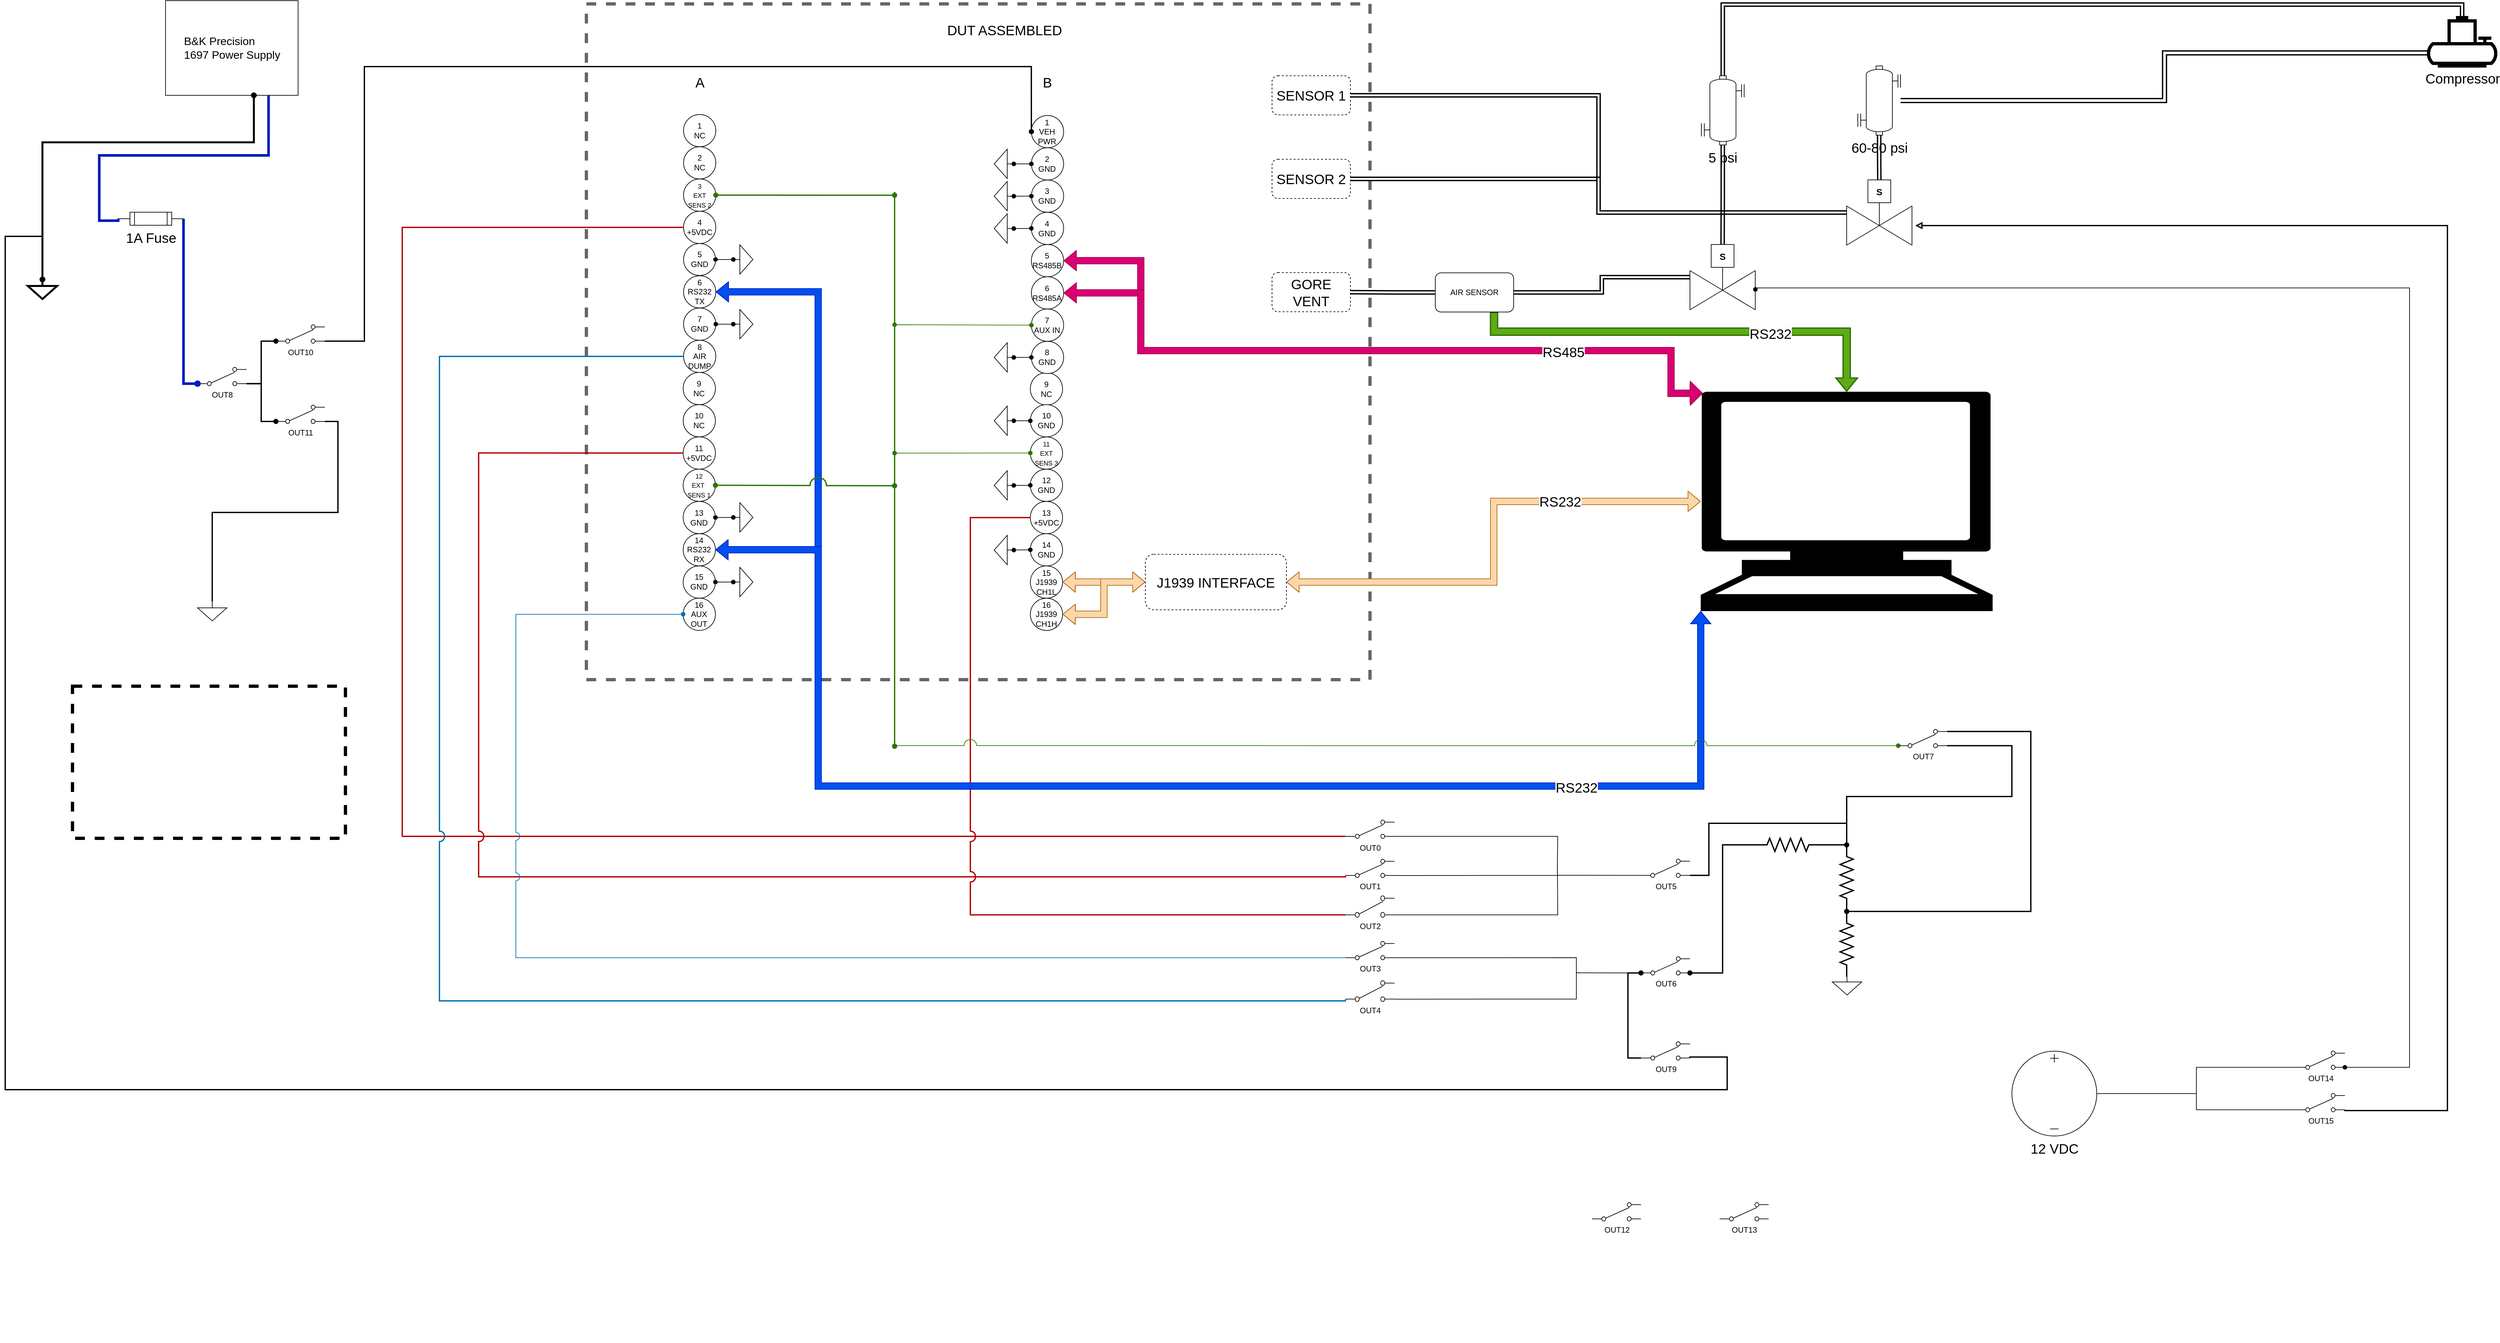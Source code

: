 <mxfile version="10.7.7" type="github"><diagram id="yUkgAFetrHzrEej8k_ya" name="Page-1"><mxGraphModel dx="4263" dy="2183" grid="1" gridSize="29" guides="1" tooltips="1" connect="1" arrows="1" fold="1" page="1" pageScale="1" pageWidth="4000" pageHeight="2000" background="none" math="0" shadow="0"><root><mxCell id="0"/><mxCell id="1" parent="0"/><mxCell id="-BZHvuiN5G1ZEWdsIXF4-2" value="&lt;div style=&quot;text-align: left ; font-size: 17px&quot;&gt;&lt;font style=&quot;font-size: 17px&quot;&gt;B&amp;amp;K Precision&lt;/font&gt;&lt;/div&gt;&lt;font style=&quot;font-size: 17px&quot;&gt;&lt;div style=&quot;text-align: left&quot;&gt;1697 Power Supply&lt;/div&gt;&lt;/font&gt;" style="rounded=0;whiteSpace=wrap;html=1;" parent="1" vertex="1"><mxGeometry x="275.5" y="15" width="203" height="145" as="geometry"/></mxCell><mxCell id="HjAZ5FEOsS6naLrcYmXP-299" value="" style="group" vertex="1" connectable="0" parent="1"><mxGeometry x="2082.5" y="1390" width="75" height="680" as="geometry"/></mxCell><mxCell id="HjAZ5FEOsS6naLrcYmXP-298" value="" style="group" vertex="1" connectable="0" parent="HjAZ5FEOsS6naLrcYmXP-299"><mxGeometry width="75" height="680" as="geometry"/></mxCell><mxCell id="HjAZ5FEOsS6naLrcYmXP-258" value="" style="group" vertex="1" connectable="0" parent="HjAZ5FEOsS6naLrcYmXP-298"><mxGeometry width="75" height="680" as="geometry"/></mxCell><mxCell id="HjAZ5FEOsS6naLrcYmXP-256" value="" style="group" vertex="1" connectable="0" parent="HjAZ5FEOsS6naLrcYmXP-258"><mxGeometry width="75" height="680.0" as="geometry"/></mxCell><mxCell id="HjAZ5FEOsS6naLrcYmXP-227" value="" style="group" vertex="1" connectable="0" parent="HjAZ5FEOsS6naLrcYmXP-256"><mxGeometry width="75" height="680.0" as="geometry"/></mxCell><mxCell id="HjAZ5FEOsS6naLrcYmXP-63" value="" style="group" vertex="1" connectable="0" parent="HjAZ5FEOsS6naLrcYmXP-227"><mxGeometry width="75" height="680.0" as="geometry"/></mxCell><mxCell id="HjAZ5FEOsS6naLrcYmXP-62" value="" style="group" vertex="1" connectable="0" parent="HjAZ5FEOsS6naLrcYmXP-63"><mxGeometry width="75" height="680.0" as="geometry"/></mxCell><mxCell id="HjAZ5FEOsS6naLrcYmXP-59" value="" style="group" vertex="1" connectable="0" parent="HjAZ5FEOsS6naLrcYmXP-62"><mxGeometry width="75" height="680.0" as="geometry"/></mxCell><mxCell id="HjAZ5FEOsS6naLrcYmXP-48" value="" style="group" vertex="1" connectable="0" parent="HjAZ5FEOsS6naLrcYmXP-59"><mxGeometry width="75" height="680.0" as="geometry"/></mxCell><mxCell id="HjAZ5FEOsS6naLrcYmXP-304" value="" style="group" vertex="1" connectable="0" parent="HjAZ5FEOsS6naLrcYmXP-48"><mxGeometry y="-4" width="75" height="162" as="geometry"/></mxCell><mxCell id="HjAZ5FEOsS6naLrcYmXP-4" value="OUT4" style="pointerEvents=1;verticalLabelPosition=bottom;shadow=0;dashed=0;align=center;fillColor=#ffffff;html=1;verticalAlign=top;strokeWidth=1;shape=mxgraph.electrical.electro-mechanical.2-way_switch;" vertex="1" parent="HjAZ5FEOsS6naLrcYmXP-304"><mxGeometry y="130" width="75" height="32" as="geometry"/></mxCell><mxCell id="HjAZ5FEOsS6naLrcYmXP-302" value="" style="group" vertex="1" connectable="0" parent="HjAZ5FEOsS6naLrcYmXP-304"><mxGeometry width="75" height="98.094" as="geometry"/></mxCell><mxCell id="HjAZ5FEOsS6naLrcYmXP-300" value="" style="group;container=1;" vertex="1" connectable="0" parent="HjAZ5FEOsS6naLrcYmXP-302"><mxGeometry width="75" height="98.094" as="geometry"/></mxCell><mxCell id="HjAZ5FEOsS6naLrcYmXP-3" value="OUT3" style="pointerEvents=1;verticalLabelPosition=bottom;shadow=0;dashed=0;align=center;fillColor=#ffffff;html=1;verticalAlign=top;strokeWidth=1;shape=mxgraph.electrical.electro-mechanical.2-way_switch;" vertex="1" parent="HjAZ5FEOsS6naLrcYmXP-300"><mxGeometry y="69.851" width="75" height="28.243" as="geometry"/></mxCell><mxCell id="HjAZ5FEOsS6naLrcYmXP-303" value="" style="group" vertex="1" connectable="0" parent="HjAZ5FEOsS6naLrcYmXP-300"><mxGeometry width="75" height="33" as="geometry"/></mxCell><mxCell id="HjAZ5FEOsS6naLrcYmXP-2" value="OUT2" style="pointerEvents=1;verticalLabelPosition=bottom;shadow=0;dashed=0;align=center;fillColor=#ffffff;html=1;verticalAlign=top;strokeWidth=1;shape=mxgraph.electrical.electro-mechanical.2-way_switch;" vertex="1" parent="HjAZ5FEOsS6naLrcYmXP-303"><mxGeometry width="75" height="33" as="geometry"/></mxCell><mxCell id="HjAZ5FEOsS6naLrcYmXP-61" value="Untitled Layer" parent="0"/><mxCell id="HjAZ5FEOsS6naLrcYmXP-161" value="" style="group;fillOpacity=0;fillColor=none;rounded=0;glass=0;strokeColor=#666666;fontColor=#333333;dashed=1;strokeWidth=5;" vertex="1" connectable="0" parent="HjAZ5FEOsS6naLrcYmXP-61"><mxGeometry x="920" y="20" width="1200" height="1035" as="geometry"/></mxCell><mxCell id="HjAZ5FEOsS6naLrcYmXP-226" value="DUT ASSEMBLED" style="text;html=1;resizable=0;autosize=1;align=center;verticalAlign=middle;points=[];fillColor=none;strokeColor=none;rounded=0;glass=0;labelPosition=center;verticalLabelPosition=middle;fontSize=21;" vertex="1" parent="HjAZ5FEOsS6naLrcYmXP-61"><mxGeometry x="1499.5" y="50" width="120" height="20" as="geometry"/></mxCell><mxCell id="HjAZ5FEOsS6naLrcYmXP-251" value="A" style="text;html=1;strokeColor=none;fillColor=none;align=center;verticalAlign=middle;whiteSpace=wrap;rounded=0;glass=0;fontSize=21;" vertex="1" parent="HjAZ5FEOsS6naLrcYmXP-61"><mxGeometry x="1073.5" y="130" width="40" height="20" as="geometry"/></mxCell><mxCell id="HjAZ5FEOsS6naLrcYmXP-252" value="B" style="text;html=1;strokeColor=none;fillColor=none;align=center;verticalAlign=middle;whiteSpace=wrap;rounded=0;glass=0;fontSize=21;" vertex="1" parent="HjAZ5FEOsS6naLrcYmXP-61"><mxGeometry x="1606" y="130" width="40" height="20" as="geometry"/></mxCell><mxCell id="HjAZ5FEOsS6naLrcYmXP-308" style="edgeStyle=elbowEdgeStyle;rounded=0;jumpStyle=none;jumpSize=12;orthogonalLoop=1;jettySize=auto;html=1;entryX=0;entryY=0.885;entryDx=0;entryDy=0;entryPerimeter=0;sourcePerimeterSpacing=0;endArrow=none;endFill=0;targetPerimeterSpacing=0;fontSize=21;" edge="1" parent="HjAZ5FEOsS6naLrcYmXP-61" source="HjAZ5FEOsS6naLrcYmXP-262" target="HjAZ5FEOsS6naLrcYmXP-19"><mxGeometry relative="1" as="geometry"/></mxCell><mxCell id="HjAZ5FEOsS6naLrcYmXP-262" value="12 VDC" style="pointerEvents=1;verticalLabelPosition=bottom;shadow=0;dashed=0;align=center;fillColor=#ffffff;html=1;verticalAlign=top;strokeWidth=1;shape=mxgraph.electrical.signal_sources.dc_source_3;rounded=0;glass=0;fontSize=21;" vertex="1" parent="HjAZ5FEOsS6naLrcYmXP-61"><mxGeometry x="3103" y="1624" width="130" height="130" as="geometry"/></mxCell><mxCell id="HjAZ5FEOsS6naLrcYmXP-578" style="edgeStyle=orthogonalEdgeStyle;shape=link;rounded=0;comic=0;jumpStyle=arc;jumpSize=19;orthogonalLoop=1;jettySize=auto;html=1;entryX=1;entryY=0.5;entryDx=0;entryDy=0;startArrow=none;startFill=0;sourcePerimeterSpacing=0;endArrow=block;endFill=0;targetPerimeterSpacing=0;strokeWidth=2;fillColor=#2E8FFF;fontSize=21;" edge="1" parent="HjAZ5FEOsS6naLrcYmXP-61" source="HjAZ5FEOsS6naLrcYmXP-268" target="HjAZ5FEOsS6naLrcYmXP-272"><mxGeometry relative="1" as="geometry"/></mxCell><mxCell id="HjAZ5FEOsS6naLrcYmXP-268" value="" style="verticalLabelPosition=bottom;align=center;html=1;verticalAlign=top;pointerEvents=1;dashed=0;shape=mxgraph.pid2valves.valve;valveType=gate;actuator=solenoid;rounded=0;glass=0;strokeWidth=1;fillColor=none;fontSize=21;" vertex="1" parent="HjAZ5FEOsS6naLrcYmXP-61"><mxGeometry x="2850" y="289.5" width="100" height="100" as="geometry"/></mxCell><mxCell id="HjAZ5FEOsS6naLrcYmXP-579" style="edgeStyle=orthogonalEdgeStyle;shape=link;rounded=0;comic=0;jumpStyle=arc;jumpSize=19;orthogonalLoop=1;jettySize=auto;html=1;exitX=1;exitY=0.5;exitDx=0;exitDy=0;entryX=0;entryY=0.5;entryDx=0;entryDy=0;entryPerimeter=0;startArrow=none;startFill=0;sourcePerimeterSpacing=0;endArrow=block;endFill=0;targetPerimeterSpacing=0;strokeWidth=2;fillColor=#2E8FFF;fontSize=21;" edge="1" parent="HjAZ5FEOsS6naLrcYmXP-61" source="HjAZ5FEOsS6naLrcYmXP-271" target="HjAZ5FEOsS6naLrcYmXP-268"><mxGeometry relative="1" as="geometry"/></mxCell><mxCell id="HjAZ5FEOsS6naLrcYmXP-271" value="SENSOR 1" style="rounded=1;whiteSpace=wrap;html=1;glass=0;dashed=1;strokeWidth=1;fillColor=none;fontSize=21;align=center;" vertex="1" parent="HjAZ5FEOsS6naLrcYmXP-61"><mxGeometry x="1970" y="130" width="120" height="60" as="geometry"/></mxCell><mxCell id="HjAZ5FEOsS6naLrcYmXP-272" value="SENSOR 2" style="rounded=1;whiteSpace=wrap;html=1;glass=0;dashed=1;strokeWidth=1;fillColor=none;fontSize=21;align=center;" vertex="1" parent="HjAZ5FEOsS6naLrcYmXP-61"><mxGeometry x="1970" y="258" width="120" height="60" as="geometry"/></mxCell><mxCell id="HjAZ5FEOsS6naLrcYmXP-277" value="GORE VENT" style="rounded=1;whiteSpace=wrap;html=1;glass=0;dashed=1;strokeWidth=1;fillColor=none;fontSize=21;align=center;" vertex="1" parent="HjAZ5FEOsS6naLrcYmXP-61"><mxGeometry x="1970" y="431.5" width="120" height="60" as="geometry"/></mxCell><mxCell id="HjAZ5FEOsS6naLrcYmXP-287" style="edgeStyle=orthogonalEdgeStyle;rounded=0;jumpStyle=none;jumpSize=12;orthogonalLoop=1;jettySize=auto;html=1;exitX=1;exitY=0.885;exitDx=0;exitDy=0;exitPerimeter=0;sourcePerimeterSpacing=0;endArrow=oval;endFill=1;targetPerimeterSpacing=0;fontSize=21;entryX=1.002;entryY=0.688;entryDx=0;entryDy=0;entryPerimeter=0;startArrow=oval;startFill=1;" edge="1" parent="HjAZ5FEOsS6naLrcYmXP-61" source="HjAZ5FEOsS6naLrcYmXP-19" target="HjAZ5FEOsS6naLrcYmXP-288"><mxGeometry relative="1" as="geometry"><mxPoint x="2880" y="460" as="targetPoint"/><Array as="points"><mxPoint x="3712" y="1648"/><mxPoint x="3712" y="455"/><mxPoint x="2711" y="455"/></Array></mxGeometry></mxCell><mxCell id="HjAZ5FEOsS6naLrcYmXP-584" style="edgeStyle=orthogonalEdgeStyle;shape=link;rounded=0;comic=0;jumpStyle=arc;jumpSize=19;orthogonalLoop=1;jettySize=auto;html=1;entryX=1;entryY=0.5;entryDx=0;entryDy=0;startArrow=none;startFill=0;sourcePerimeterSpacing=0;endArrow=block;endFill=0;targetPerimeterSpacing=0;strokeWidth=2;fillColor=#2E8FFF;fontSize=21;" edge="1" parent="HjAZ5FEOsS6naLrcYmXP-61" source="HjAZ5FEOsS6naLrcYmXP-288" target="HjAZ5FEOsS6naLrcYmXP-290"><mxGeometry relative="1" as="geometry"/></mxCell><mxCell id="HjAZ5FEOsS6naLrcYmXP-288" value="" style="verticalLabelPosition=bottom;align=center;html=1;verticalAlign=top;pointerEvents=1;dashed=0;shape=mxgraph.pid2valves.valve;valveType=gate;actuator=solenoid;rounded=0;glass=0;strokeWidth=1;fillColor=none;fontSize=21;" vertex="1" parent="HjAZ5FEOsS6naLrcYmXP-61"><mxGeometry x="2610" y="388.5" width="100" height="100" as="geometry"/></mxCell><mxCell id="HjAZ5FEOsS6naLrcYmXP-570" style="edgeStyle=orthogonalEdgeStyle;shape=flexArrow;rounded=0;comic=0;jumpStyle=arc;jumpSize=19;orthogonalLoop=1;jettySize=auto;html=1;exitX=0.75;exitY=1;exitDx=0;exitDy=0;startArrow=none;startFill=0;sourcePerimeterSpacing=0;endArrow=block;endFill=0;targetPerimeterSpacing=0;strokeWidth=2;fillColor=#60a917;fontSize=21;strokeColor=#2D7600;" edge="1" parent="HjAZ5FEOsS6naLrcYmXP-61" source="HjAZ5FEOsS6naLrcYmXP-290" target="HjAZ5FEOsS6naLrcYmXP-454"><mxGeometry relative="1" as="geometry"><Array as="points"><mxPoint x="2310" y="522"/><mxPoint x="2850" y="522"/></Array></mxGeometry></mxCell><mxCell id="HjAZ5FEOsS6naLrcYmXP-571" value="RS232" style="text;html=1;resizable=0;points=[];align=center;verticalAlign=middle;labelBackgroundColor=#ffffff;fontSize=21;" vertex="1" connectable="0" parent="HjAZ5FEOsS6naLrcYmXP-570"><mxGeometry x="0.367" y="-2" relative="1" as="geometry"><mxPoint y="1" as="offset"/></mxGeometry></mxCell><mxCell id="HjAZ5FEOsS6naLrcYmXP-585" style="edgeStyle=orthogonalEdgeStyle;shape=link;rounded=0;comic=0;jumpStyle=arc;jumpSize=19;orthogonalLoop=1;jettySize=auto;html=1;exitX=0;exitY=0.5;exitDx=0;exitDy=0;entryX=1;entryY=0.5;entryDx=0;entryDy=0;startArrow=none;startFill=0;sourcePerimeterSpacing=0;endArrow=block;endFill=0;targetPerimeterSpacing=0;strokeWidth=2;fillColor=#2E8FFF;fontSize=21;" edge="1" parent="HjAZ5FEOsS6naLrcYmXP-61" source="HjAZ5FEOsS6naLrcYmXP-290" target="HjAZ5FEOsS6naLrcYmXP-277"><mxGeometry relative="1" as="geometry"/></mxCell><mxCell id="HjAZ5FEOsS6naLrcYmXP-290" value="AIR SENSOR" style="rounded=1;whiteSpace=wrap;html=1;" vertex="1" parent="HjAZ5FEOsS6naLrcYmXP-61"><mxGeometry x="2220" y="431.857" width="120" height="60" as="geometry"/></mxCell><mxCell id="HjAZ5FEOsS6naLrcYmXP-301" value="" style="group" vertex="1" connectable="0" parent="HjAZ5FEOsS6naLrcYmXP-61"><mxGeometry x="2082.5" y="1270" width="75" height="88.193" as="geometry"/></mxCell><mxCell id="1sGnDJpFQEt8SFVLs0En-2" value="OUT0" style="pointerEvents=1;verticalLabelPosition=bottom;shadow=0;dashed=0;align=center;fillColor=#ffffff;html=1;verticalAlign=top;strokeWidth=1;shape=mxgraph.electrical.electro-mechanical.2-way_switch;spacing=3;" parent="HjAZ5FEOsS6naLrcYmXP-301" vertex="1"><mxGeometry width="75" height="28.243" as="geometry"/></mxCell><mxCell id="HjAZ5FEOsS6naLrcYmXP-1" value="OUT1" style="pointerEvents=1;verticalLabelPosition=bottom;shadow=0;dashed=0;align=center;fillColor=#ffffff;html=1;verticalAlign=top;strokeWidth=1;shape=mxgraph.electrical.electro-mechanical.2-way_switch;" vertex="1" parent="HjAZ5FEOsS6naLrcYmXP-301"><mxGeometry y="59.95" width="75" height="28.243" as="geometry"/></mxCell><mxCell id="HjAZ5FEOsS6naLrcYmXP-168" value="" style="group" vertex="1" connectable="0" parent="HjAZ5FEOsS6naLrcYmXP-61"><mxGeometry x="1068.784" y="189.322" width="49.405" height="395.238" as="geometry"/></mxCell><mxCell id="HjAZ5FEOsS6naLrcYmXP-169" value="" style="group" vertex="1" connectable="0" parent="HjAZ5FEOsS6naLrcYmXP-168"><mxGeometry y="197.619" width="49.405" height="197.619" as="geometry"/></mxCell><mxCell id="HjAZ5FEOsS6naLrcYmXP-170" value="" style="group" vertex="1" connectable="0" parent="HjAZ5FEOsS6naLrcYmXP-169"><mxGeometry width="49.405" height="197.619" as="geometry"/></mxCell><mxCell id="HjAZ5FEOsS6naLrcYmXP-171" value="&lt;span&gt;5&lt;br&gt;GND&lt;/span&gt;" style="ellipse;whiteSpace=wrap;html=1;aspect=fixed;strokeWidth=1;" vertex="1" parent="HjAZ5FEOsS6naLrcYmXP-170"><mxGeometry width="49" height="49" as="geometry"/></mxCell><mxCell id="HjAZ5FEOsS6naLrcYmXP-172" value="6&lt;br&gt;RS232 TX" style="ellipse;whiteSpace=wrap;html=1;aspect=fixed;strokeWidth=1;" vertex="1" parent="HjAZ5FEOsS6naLrcYmXP-170"><mxGeometry y="49.405" width="49.405" height="49.405" as="geometry"/></mxCell><mxCell id="HjAZ5FEOsS6naLrcYmXP-173" value="&lt;span&gt;7&lt;br&gt;GND&lt;/span&gt;" style="ellipse;whiteSpace=wrap;html=1;aspect=fixed;strokeWidth=1;" vertex="1" parent="HjAZ5FEOsS6naLrcYmXP-170"><mxGeometry y="98.81" width="49.405" height="49.405" as="geometry"/></mxCell><mxCell id="HjAZ5FEOsS6naLrcYmXP-174" value="8&lt;br&gt;AIR DUMP" style="ellipse;whiteSpace=wrap;html=1;aspect=fixed;strokeWidth=1;" vertex="1" parent="HjAZ5FEOsS6naLrcYmXP-170"><mxGeometry y="148.214" width="49.405" height="49.405" as="geometry"/></mxCell><mxCell id="HjAZ5FEOsS6naLrcYmXP-175" value="" style="group" vertex="1" connectable="0" parent="HjAZ5FEOsS6naLrcYmXP-168"><mxGeometry width="49.405" height="197.619" as="geometry"/></mxCell><mxCell id="HjAZ5FEOsS6naLrcYmXP-176" value="" style="group" vertex="1" connectable="0" parent="HjAZ5FEOsS6naLrcYmXP-175"><mxGeometry width="49.405" height="197.619" as="geometry"/></mxCell><mxCell id="HjAZ5FEOsS6naLrcYmXP-177" value="" style="group" vertex="1" connectable="0" parent="HjAZ5FEOsS6naLrcYmXP-176"><mxGeometry width="49.405" height="197.619" as="geometry"/></mxCell><mxCell id="HjAZ5FEOsS6naLrcYmXP-178" value="1&lt;br&gt;NC" style="ellipse;whiteSpace=wrap;html=1;aspect=fixed;strokeWidth=1;" vertex="1" parent="HjAZ5FEOsS6naLrcYmXP-177"><mxGeometry width="49.405" height="49.405" as="geometry"/></mxCell><mxCell id="HjAZ5FEOsS6naLrcYmXP-179" value="&lt;span&gt;2&lt;br&gt;NC&lt;/span&gt;" style="ellipse;whiteSpace=wrap;html=1;aspect=fixed;strokeWidth=1;" vertex="1" parent="HjAZ5FEOsS6naLrcYmXP-177"><mxGeometry y="49.405" width="49.405" height="49.405" as="geometry"/></mxCell><mxCell id="HjAZ5FEOsS6naLrcYmXP-180" value="&lt;font style=&quot;font-size: 10px&quot;&gt;3&lt;br&gt;EXT SENS 2&lt;/font&gt;" style="ellipse;whiteSpace=wrap;html=1;aspect=fixed;strokeWidth=1;" vertex="1" parent="HjAZ5FEOsS6naLrcYmXP-177"><mxGeometry y="98.81" width="49.405" height="49.405" as="geometry"/></mxCell><mxCell id="HjAZ5FEOsS6naLrcYmXP-181" value="4&lt;br&gt;+5VDC" style="ellipse;whiteSpace=wrap;html=1;aspect=fixed;strokeWidth=1;" vertex="1" parent="HjAZ5FEOsS6naLrcYmXP-177"><mxGeometry y="148.214" width="49.405" height="49.405" as="geometry"/></mxCell><mxCell id="HjAZ5FEOsS6naLrcYmXP-182" value="" style="group;" vertex="1" connectable="0" parent="HjAZ5FEOsS6naLrcYmXP-61"><mxGeometry x="1068.188" y="584.322" width="49.405" height="395.238" as="geometry"/></mxCell><mxCell id="HjAZ5FEOsS6naLrcYmXP-183" value="" style="group" vertex="1" connectable="0" parent="HjAZ5FEOsS6naLrcYmXP-182"><mxGeometry width="49.405" height="197.619" as="geometry"/></mxCell><mxCell id="HjAZ5FEOsS6naLrcYmXP-184" value="" style="group" vertex="1" connectable="0" parent="HjAZ5FEOsS6naLrcYmXP-183"><mxGeometry width="49.405" height="197.619" as="geometry"/></mxCell><mxCell id="HjAZ5FEOsS6naLrcYmXP-185" value="&lt;span&gt;9&lt;br&gt;NC&lt;/span&gt;" style="ellipse;whiteSpace=wrap;html=1;aspect=fixed;strokeWidth=1;" vertex="1" parent="HjAZ5FEOsS6naLrcYmXP-184"><mxGeometry width="49.405" height="49.405" as="geometry"/></mxCell><mxCell id="HjAZ5FEOsS6naLrcYmXP-186" value="&lt;span&gt;10&lt;br&gt;NC&lt;/span&gt;" style="ellipse;whiteSpace=wrap;html=1;aspect=fixed;strokeWidth=1;" vertex="1" parent="HjAZ5FEOsS6naLrcYmXP-184"><mxGeometry y="49.405" width="49.405" height="49.405" as="geometry"/></mxCell><mxCell id="HjAZ5FEOsS6naLrcYmXP-187" value="11&lt;br&gt;+5VDC" style="ellipse;whiteSpace=wrap;html=1;aspect=fixed;strokeWidth=1;" vertex="1" parent="HjAZ5FEOsS6naLrcYmXP-184"><mxGeometry y="98.81" width="49.405" height="49.405" as="geometry"/></mxCell><mxCell id="HjAZ5FEOsS6naLrcYmXP-188" value="&lt;span style=&quot;font-size: 10px&quot;&gt;12&lt;br&gt;EXT&amp;nbsp; SENS 1&lt;/span&gt;" style="ellipse;whiteSpace=wrap;html=1;aspect=fixed;strokeWidth=1;" vertex="1" parent="HjAZ5FEOsS6naLrcYmXP-184"><mxGeometry y="148.214" width="49.405" height="49.405" as="geometry"/></mxCell><mxCell id="HjAZ5FEOsS6naLrcYmXP-189" value="" style="group" vertex="1" connectable="0" parent="HjAZ5FEOsS6naLrcYmXP-182"><mxGeometry y="197.619" width="49.405" height="197.619" as="geometry"/></mxCell><mxCell id="HjAZ5FEOsS6naLrcYmXP-190" value="" style="group" vertex="1" connectable="0" parent="HjAZ5FEOsS6naLrcYmXP-189"><mxGeometry width="49.405" height="197.619" as="geometry"/></mxCell><mxCell id="HjAZ5FEOsS6naLrcYmXP-191" value="&lt;span&gt;13&lt;br&gt;GND&lt;/span&gt;" style="ellipse;whiteSpace=wrap;html=1;aspect=fixed;strokeWidth=1;" vertex="1" parent="HjAZ5FEOsS6naLrcYmXP-190"><mxGeometry width="49.405" height="49.405" as="geometry"/></mxCell><mxCell id="HjAZ5FEOsS6naLrcYmXP-192" value="14&lt;br&gt;RS232 RX" style="ellipse;whiteSpace=wrap;html=1;aspect=fixed;strokeWidth=1;" vertex="1" parent="HjAZ5FEOsS6naLrcYmXP-190"><mxGeometry y="49.405" width="49.405" height="49.405" as="geometry"/></mxCell><mxCell id="HjAZ5FEOsS6naLrcYmXP-193" value="&lt;span&gt;15&lt;br&gt;GND&lt;/span&gt;" style="ellipse;whiteSpace=wrap;html=1;aspect=fixed;strokeWidth=1;" vertex="1" parent="HjAZ5FEOsS6naLrcYmXP-190"><mxGeometry y="98.81" width="49.405" height="49.405" as="geometry"/></mxCell><mxCell id="HjAZ5FEOsS6naLrcYmXP-194" value="16&lt;br&gt;AUX OUT" style="ellipse;whiteSpace=wrap;html=1;aspect=fixed;strokeWidth=1;" vertex="1" parent="HjAZ5FEOsS6naLrcYmXP-190"><mxGeometry y="148.214" width="49.405" height="49.405" as="geometry"/></mxCell><mxCell id="HjAZ5FEOsS6naLrcYmXP-216" value="&lt;span&gt;9&lt;br&gt;NC&lt;/span&gt;" style="ellipse;whiteSpace=wrap;html=1;aspect=fixed;strokeWidth=1;" vertex="1" parent="HjAZ5FEOsS6naLrcYmXP-61"><mxGeometry x="1599.843" y="584.881" width="49.405" height="49.405" as="geometry"/></mxCell><mxCell id="HjAZ5FEOsS6naLrcYmXP-199" value="" style="group" vertex="1" connectable="0" parent="HjAZ5FEOsS6naLrcYmXP-61"><mxGeometry x="1601.438" y="190.881" width="49.405" height="395.238" as="geometry"/></mxCell><mxCell id="HjAZ5FEOsS6naLrcYmXP-200" value="" style="group" vertex="1" connectable="0" parent="HjAZ5FEOsS6naLrcYmXP-199"><mxGeometry y="197.619" width="49.405" height="197.619" as="geometry"/></mxCell><mxCell id="HjAZ5FEOsS6naLrcYmXP-201" value="" style="group" vertex="1" connectable="0" parent="HjAZ5FEOsS6naLrcYmXP-200"><mxGeometry width="49.405" height="197.619" as="geometry"/></mxCell><mxCell id="HjAZ5FEOsS6naLrcYmXP-202" value="5&lt;br&gt;RS485B" style="ellipse;whiteSpace=wrap;html=1;aspect=fixed;strokeWidth=1;" vertex="1" parent="HjAZ5FEOsS6naLrcYmXP-201"><mxGeometry width="49.405" height="49.405" as="geometry"/></mxCell><mxCell id="HjAZ5FEOsS6naLrcYmXP-203" value="6&lt;br&gt;RS485A" style="ellipse;whiteSpace=wrap;html=1;aspect=fixed;strokeWidth=1;" vertex="1" parent="HjAZ5FEOsS6naLrcYmXP-201"><mxGeometry y="49.405" width="49.405" height="49.405" as="geometry"/></mxCell><mxCell id="HjAZ5FEOsS6naLrcYmXP-204" value="7&lt;br&gt;AUX IN" style="ellipse;whiteSpace=wrap;html=1;aspect=fixed;strokeWidth=1;" vertex="1" parent="HjAZ5FEOsS6naLrcYmXP-201"><mxGeometry y="98.81" width="49.405" height="49.405" as="geometry"/></mxCell><mxCell id="HjAZ5FEOsS6naLrcYmXP-205" value="&lt;span&gt;8&lt;br&gt;GND&lt;/span&gt;" style="ellipse;whiteSpace=wrap;html=1;aspect=fixed;strokeWidth=1;" vertex="1" parent="HjAZ5FEOsS6naLrcYmXP-201"><mxGeometry y="148.214" width="49.405" height="49.405" as="geometry"/></mxCell><mxCell id="HjAZ5FEOsS6naLrcYmXP-206" value="" style="group" vertex="1" connectable="0" parent="HjAZ5FEOsS6naLrcYmXP-199"><mxGeometry width="49.405" height="197.619" as="geometry"/></mxCell><mxCell id="HjAZ5FEOsS6naLrcYmXP-207" value="" style="group" vertex="1" connectable="0" parent="HjAZ5FEOsS6naLrcYmXP-206"><mxGeometry width="49.405" height="197.619" as="geometry"/></mxCell><mxCell id="HjAZ5FEOsS6naLrcYmXP-208" value="" style="group" vertex="1" connectable="0" parent="HjAZ5FEOsS6naLrcYmXP-207"><mxGeometry width="49.405" height="197.619" as="geometry"/></mxCell><mxCell id="HjAZ5FEOsS6naLrcYmXP-209" value="1&lt;br&gt;VEH PWR" style="ellipse;whiteSpace=wrap;html=1;aspect=fixed;strokeWidth=1;" vertex="1" parent="HjAZ5FEOsS6naLrcYmXP-208"><mxGeometry width="49.405" height="49.405" as="geometry"/></mxCell><mxCell id="HjAZ5FEOsS6naLrcYmXP-210" value="2&lt;br&gt;GND" style="ellipse;whiteSpace=wrap;html=1;aspect=fixed;strokeWidth=1;" vertex="1" parent="HjAZ5FEOsS6naLrcYmXP-208"><mxGeometry y="49.405" width="49.405" height="49.405" as="geometry"/></mxCell><mxCell id="HjAZ5FEOsS6naLrcYmXP-211" value="&lt;span&gt;3&lt;br&gt;GND&lt;/span&gt;" style="ellipse;whiteSpace=wrap;html=1;aspect=fixed;strokeWidth=1;" vertex="1" parent="HjAZ5FEOsS6naLrcYmXP-208"><mxGeometry y="98.81" width="49.405" height="49.405" as="geometry"/></mxCell><mxCell id="HjAZ5FEOsS6naLrcYmXP-212" value="&lt;span&gt;4&lt;br&gt;GND&lt;/span&gt;" style="ellipse;whiteSpace=wrap;html=1;aspect=fixed;strokeWidth=1;" vertex="1" parent="HjAZ5FEOsS6naLrcYmXP-208"><mxGeometry y="148.214" width="49.405" height="49.405" as="geometry"/></mxCell><mxCell id="HjAZ5FEOsS6naLrcYmXP-213" value="" style="group" vertex="1" connectable="0" parent="HjAZ5FEOsS6naLrcYmXP-61"><mxGeometry x="1599.843" y="584.381" width="49.405" height="395.238" as="geometry"/></mxCell><mxCell id="HjAZ5FEOsS6naLrcYmXP-214" value="" style="group" vertex="1" connectable="0" parent="HjAZ5FEOsS6naLrcYmXP-213"><mxGeometry width="49.405" height="197.619" as="geometry"/></mxCell><mxCell id="HjAZ5FEOsS6naLrcYmXP-215" value="" style="group" vertex="1" connectable="0" parent="HjAZ5FEOsS6naLrcYmXP-214"><mxGeometry width="49.405" height="197.619" as="geometry"/></mxCell><mxCell id="HjAZ5FEOsS6naLrcYmXP-217" value="&lt;span&gt;10&lt;br&gt;GND&lt;/span&gt;" style="ellipse;whiteSpace=wrap;html=1;aspect=fixed;strokeWidth=1;" vertex="1" parent="HjAZ5FEOsS6naLrcYmXP-215"><mxGeometry y="49.405" width="49.405" height="49.405" as="geometry"/></mxCell><mxCell id="HjAZ5FEOsS6naLrcYmXP-218" value="&lt;span style=&quot;font-size: 10px&quot;&gt;11&lt;br&gt;EXT SENS 3&lt;/span&gt;" style="ellipse;whiteSpace=wrap;html=1;aspect=fixed;strokeWidth=1;" vertex="1" parent="HjAZ5FEOsS6naLrcYmXP-215"><mxGeometry y="98.81" width="49.405" height="49.405" as="geometry"/></mxCell><mxCell id="HjAZ5FEOsS6naLrcYmXP-219" value="&lt;span&gt;12&lt;br&gt;GND&lt;/span&gt;" style="ellipse;whiteSpace=wrap;html=1;aspect=fixed;strokeWidth=1;" vertex="1" parent="HjAZ5FEOsS6naLrcYmXP-215"><mxGeometry y="148.214" width="49.405" height="49.405" as="geometry"/></mxCell><mxCell id="HjAZ5FEOsS6naLrcYmXP-220" value="" style="group" vertex="1" connectable="0" parent="HjAZ5FEOsS6naLrcYmXP-213"><mxGeometry y="197.619" width="49.405" height="197.619" as="geometry"/></mxCell><mxCell id="HjAZ5FEOsS6naLrcYmXP-221" value="" style="group" vertex="1" connectable="0" parent="HjAZ5FEOsS6naLrcYmXP-220"><mxGeometry width="49.405" height="197.619" as="geometry"/></mxCell><mxCell id="HjAZ5FEOsS6naLrcYmXP-222" value="13&lt;br&gt;+5VDC" style="ellipse;whiteSpace=wrap;html=1;aspect=fixed;strokeWidth=1;" vertex="1" parent="HjAZ5FEOsS6naLrcYmXP-221"><mxGeometry width="49.405" height="49.405" as="geometry"/></mxCell><mxCell id="HjAZ5FEOsS6naLrcYmXP-223" value="&lt;span&gt;14&lt;br&gt;GND&lt;/span&gt;" style="ellipse;whiteSpace=wrap;html=1;aspect=fixed;strokeWidth=1;" vertex="1" parent="HjAZ5FEOsS6naLrcYmXP-221"><mxGeometry y="49.405" width="49.405" height="49.405" as="geometry"/></mxCell><mxCell id="HjAZ5FEOsS6naLrcYmXP-224" value="&lt;span&gt;15&lt;br&gt;J1939&lt;/span&gt;&lt;br&gt;&lt;span&gt;CH1L&lt;/span&gt;" style="ellipse;whiteSpace=wrap;html=1;aspect=fixed;strokeWidth=1;" vertex="1" parent="HjAZ5FEOsS6naLrcYmXP-221"><mxGeometry y="98.81" width="49.405" height="49.405" as="geometry"/></mxCell><mxCell id="HjAZ5FEOsS6naLrcYmXP-225" value="16&lt;br&gt;J1939&lt;br&gt;CH1H&lt;br&gt;" style="ellipse;whiteSpace=wrap;html=1;aspect=fixed;strokeWidth=1;" vertex="1" parent="HjAZ5FEOsS6naLrcYmXP-221"><mxGeometry y="148.214" width="49.405" height="49.405" as="geometry"/></mxCell><mxCell id="HjAZ5FEOsS6naLrcYmXP-342" style="edgeStyle=orthogonalEdgeStyle;rounded=0;jumpStyle=arc;jumpSize=14;orthogonalLoop=1;jettySize=auto;html=1;exitX=0;exitY=0.5;exitDx=0;exitDy=0;entryX=0;entryY=0.885;entryDx=0;entryDy=0;entryPerimeter=0;sourcePerimeterSpacing=0;endArrow=none;endFill=0;targetPerimeterSpacing=0;fontSize=21;fillColor=#e51400;strokeColor=#B20000;strokeWidth=2;" edge="1" parent="HjAZ5FEOsS6naLrcYmXP-61" source="HjAZ5FEOsS6naLrcYmXP-181" target="1sGnDJpFQEt8SFVLs0En-2"><mxGeometry relative="1" as="geometry"><Array as="points"><mxPoint x="638" y="362"/><mxPoint x="638" y="1295"/></Array></mxGeometry></mxCell><mxCell id="HjAZ5FEOsS6naLrcYmXP-343" style="edgeStyle=orthogonalEdgeStyle;rounded=0;jumpStyle=arc;jumpSize=14;orthogonalLoop=1;jettySize=auto;html=1;entryX=0;entryY=0.885;entryDx=0;entryDy=0;entryPerimeter=0;sourcePerimeterSpacing=0;endArrow=none;endFill=0;targetPerimeterSpacing=0;fontSize=21;fillColor=#e51400;strokeColor=#B20000;exitX=0;exitY=0.5;exitDx=0;exitDy=0;strokeWidth=2;" edge="1" parent="HjAZ5FEOsS6naLrcYmXP-61" source="HjAZ5FEOsS6naLrcYmXP-187" target="HjAZ5FEOsS6naLrcYmXP-1"><mxGeometry relative="1" as="geometry"><mxPoint x="1074" y="708" as="sourcePoint"/><Array as="points"><mxPoint x="755" y="707"/><mxPoint x="755" y="1357"/><mxPoint x="2083" y="1357"/></Array></mxGeometry></mxCell><mxCell id="HjAZ5FEOsS6naLrcYmXP-345" style="edgeStyle=orthogonalEdgeStyle;rounded=0;jumpStyle=arc;jumpSize=14;orthogonalLoop=1;jettySize=auto;html=1;exitX=0;exitY=0.5;exitDx=0;exitDy=0;entryX=0;entryY=0.885;entryDx=0;entryDy=0;entryPerimeter=0;sourcePerimeterSpacing=0;endArrow=none;endFill=0;targetPerimeterSpacing=0;fontSize=21;fillColor=#e51400;strokeColor=#B20000;strokeWidth=2;" edge="1" parent="HjAZ5FEOsS6naLrcYmXP-61" source="HjAZ5FEOsS6naLrcYmXP-222" target="HjAZ5FEOsS6naLrcYmXP-2"><mxGeometry relative="1" as="geometry"><Array as="points"><mxPoint x="1600" y="806"/><mxPoint x="1508" y="806"/><mxPoint x="1508" y="1415"/></Array></mxGeometry></mxCell><mxCell id="HjAZ5FEOsS6naLrcYmXP-347" style="edgeStyle=orthogonalEdgeStyle;rounded=0;jumpStyle=arc;jumpSize=14;orthogonalLoop=1;jettySize=auto;html=1;entryX=0;entryY=0.885;entryDx=0;entryDy=0;entryPerimeter=0;sourcePerimeterSpacing=0;endArrow=none;endFill=0;targetPerimeterSpacing=0;fontSize=21;fillColor=#1ba1e2;strokeColor=#006EAF;strokeWidth=2;" edge="1" parent="HjAZ5FEOsS6naLrcYmXP-61" source="HjAZ5FEOsS6naLrcYmXP-174" target="HjAZ5FEOsS6naLrcYmXP-4"><mxGeometry relative="1" as="geometry"><mxPoint x="1073" y="560" as="sourcePoint"/><Array as="points"><mxPoint x="695" y="560"/><mxPoint x="695" y="1547"/><mxPoint x="2083" y="1547"/></Array></mxGeometry></mxCell><mxCell id="HjAZ5FEOsS6naLrcYmXP-597" style="edgeStyle=orthogonalEdgeStyle;rounded=0;comic=0;jumpStyle=arc;jumpSize=19;orthogonalLoop=1;jettySize=auto;html=1;exitX=0;exitY=0.885;exitDx=0;exitDy=0;exitPerimeter=0;entryX=0;entryY=0.885;entryDx=0;entryDy=0;entryPerimeter=0;startArrow=none;startFill=0;sourcePerimeterSpacing=0;endArrow=oval;endFill=1;targetPerimeterSpacing=0;strokeWidth=2;fillColor=#2E8FFF;fontSize=21;" edge="1" parent="HjAZ5FEOsS6naLrcYmXP-61" source="HjAZ5FEOsS6naLrcYmXP-14" target="HjAZ5FEOsS6naLrcYmXP-11"><mxGeometry relative="1" as="geometry"/></mxCell><mxCell id="HjAZ5FEOsS6naLrcYmXP-598" style="edgeStyle=orthogonalEdgeStyle;rounded=0;comic=0;jumpStyle=arc;jumpSize=19;orthogonalLoop=1;jettySize=auto;html=1;exitX=1;exitY=0.885;exitDx=0;exitDy=0;exitPerimeter=0;startArrow=none;startFill=0;sourcePerimeterSpacing=0;endArrow=oval;endFill=1;targetPerimeterSpacing=0;strokeWidth=2;fillColor=#2E8FFF;fontSize=21;entryX=0.5;entryY=0;entryDx=0;entryDy=0;entryPerimeter=0;" edge="1" parent="HjAZ5FEOsS6naLrcYmXP-61" source="HjAZ5FEOsS6naLrcYmXP-14" target="HjAZ5FEOsS6naLrcYmXP-546"><mxGeometry relative="1" as="geometry"><mxPoint x="1450" y="1769" as="targetPoint"/><Array as="points"><mxPoint x="2667" y="1633"/><mxPoint x="2667" y="1683"/><mxPoint x="30" y="1683"/><mxPoint x="30" y="376"/><mxPoint x="87" y="376"/></Array></mxGeometry></mxCell><mxCell id="HjAZ5FEOsS6naLrcYmXP-14" value="OUT9" style="pointerEvents=1;verticalLabelPosition=bottom;shadow=0;dashed=0;align=center;fillColor=#ffffff;html=1;verticalAlign=top;strokeWidth=1;shape=mxgraph.electrical.electro-mechanical.2-way_switch;" vertex="1" parent="HjAZ5FEOsS6naLrcYmXP-61"><mxGeometry x="2535" y="1609.554" width="75" height="28.243" as="geometry"/></mxCell><mxCell id="HjAZ5FEOsS6naLrcYmXP-603" style="edgeStyle=orthogonalEdgeStyle;rounded=0;comic=0;jumpStyle=arc;jumpSize=19;orthogonalLoop=1;jettySize=auto;html=1;exitX=1;exitY=0.885;exitDx=0;exitDy=0;exitPerimeter=0;entryX=0;entryY=0.5;entryDx=0;entryDy=0;startArrow=none;startFill=0;sourcePerimeterSpacing=0;endArrow=oval;endFill=1;targetPerimeterSpacing=0;strokeWidth=2;fillColor=#2E8FFF;fontSize=21;" edge="1" parent="HjAZ5FEOsS6naLrcYmXP-61" source="HjAZ5FEOsS6naLrcYmXP-15" target="HjAZ5FEOsS6naLrcYmXP-209"><mxGeometry relative="1" as="geometry"><Array as="points"><mxPoint x="580" y="536"/><mxPoint x="580" y="116"/><mxPoint x="1602" y="116"/></Array></mxGeometry></mxCell><mxCell id="HjAZ5FEOsS6naLrcYmXP-15" value="OUT10" style="pointerEvents=1;verticalLabelPosition=bottom;shadow=0;dashed=0;align=center;fillColor=#ffffff;html=1;verticalAlign=top;strokeWidth=1;shape=mxgraph.electrical.electro-mechanical.2-way_switch;" vertex="1" parent="HjAZ5FEOsS6naLrcYmXP-61"><mxGeometry x="444.5" y="511.505" width="75" height="28.243" as="geometry"/></mxCell><mxCell id="HjAZ5FEOsS6naLrcYmXP-608" style="edgeStyle=orthogonalEdgeStyle;rounded=0;comic=0;jumpStyle=arc;jumpSize=19;orthogonalLoop=1;jettySize=auto;html=1;exitX=1;exitY=0.885;exitDx=0;exitDy=0;exitPerimeter=0;startArrow=none;startFill=0;sourcePerimeterSpacing=0;endArrow=none;endFill=0;targetPerimeterSpacing=0;strokeWidth=2;fillColor=#2E8FFF;fontSize=21;entryX=0.5;entryY=0;entryDx=0;entryDy=0;entryPerimeter=0;" edge="1" parent="HjAZ5FEOsS6naLrcYmXP-61" source="HjAZ5FEOsS6naLrcYmXP-16" target="HjAZ5FEOsS6naLrcYmXP-605"><mxGeometry relative="1" as="geometry"><mxPoint x="464" y="928" as="targetPoint"/></mxGeometry></mxCell><mxCell id="HjAZ5FEOsS6naLrcYmXP-16" value="OUT11" style="pointerEvents=1;verticalLabelPosition=bottom;shadow=0;dashed=0;align=center;fillColor=#ffffff;html=1;verticalAlign=top;strokeWidth=1;shape=mxgraph.electrical.electro-mechanical.2-way_switch;" vertex="1" parent="HjAZ5FEOsS6naLrcYmXP-61"><mxGeometry x="444.5" y="634.455" width="75" height="28.243" as="geometry"/></mxCell><mxCell id="HjAZ5FEOsS6naLrcYmXP-17" value="OUT12" style="pointerEvents=1;verticalLabelPosition=bottom;shadow=0;dashed=0;align=center;fillColor=#ffffff;html=1;verticalAlign=top;strokeWidth=1;shape=mxgraph.electrical.electro-mechanical.2-way_switch;" vertex="1" parent="HjAZ5FEOsS6naLrcYmXP-61"><mxGeometry x="2460" y="1855.906" width="75" height="28.243" as="geometry"/></mxCell><mxCell id="HjAZ5FEOsS6naLrcYmXP-18" value="OUT13" style="pointerEvents=1;verticalLabelPosition=bottom;shadow=0;dashed=0;align=center;fillColor=#ffffff;html=1;verticalAlign=top;strokeWidth=1;shape=mxgraph.electrical.electro-mechanical.2-way_switch;" vertex="1" parent="HjAZ5FEOsS6naLrcYmXP-61"><mxGeometry x="2655.5" y="1855.856" width="75" height="28.243" as="geometry"/></mxCell><mxCell id="HjAZ5FEOsS6naLrcYmXP-19" value="OUT14" style="pointerEvents=1;verticalLabelPosition=bottom;shadow=0;dashed=0;align=center;fillColor=#ffffff;html=1;verticalAlign=top;strokeWidth=1;shape=mxgraph.electrical.electro-mechanical.2-way_switch;" vertex="1" parent="HjAZ5FEOsS6naLrcYmXP-61"><mxGeometry x="3538" y="1623.807" width="75" height="28.243" as="geometry"/></mxCell><mxCell id="HjAZ5FEOsS6naLrcYmXP-348" style="edgeStyle=orthogonalEdgeStyle;rounded=0;jumpStyle=arc;jumpSize=14;orthogonalLoop=1;jettySize=auto;html=1;exitX=0;exitY=0.885;exitDx=0;exitDy=0;exitPerimeter=0;entryX=1.008;entryY=0.5;entryDx=0;entryDy=0;entryPerimeter=0;sourcePerimeterSpacing=0;endArrow=none;endFill=0;targetPerimeterSpacing=0;fontSize=21;" edge="1" parent="HjAZ5FEOsS6naLrcYmXP-61" source="HjAZ5FEOsS6naLrcYmXP-20" target="HjAZ5FEOsS6naLrcYmXP-262"><mxGeometry relative="1" as="geometry"/></mxCell><mxCell id="HjAZ5FEOsS6naLrcYmXP-572" style="edgeStyle=orthogonalEdgeStyle;rounded=0;comic=0;jumpStyle=arc;jumpSize=19;orthogonalLoop=1;jettySize=auto;html=1;exitX=1;exitY=0.885;exitDx=0;exitDy=0;exitPerimeter=0;startArrow=none;startFill=0;sourcePerimeterSpacing=0;endArrow=block;endFill=0;targetPerimeterSpacing=0;strokeWidth=2;fillColor=#2E8FFF;fontSize=21;entryX=1.05;entryY=0.7;entryDx=0;entryDy=0;entryPerimeter=0;" edge="1" parent="HjAZ5FEOsS6naLrcYmXP-61" source="HjAZ5FEOsS6naLrcYmXP-20" target="HjAZ5FEOsS6naLrcYmXP-268"><mxGeometry relative="1" as="geometry"><mxPoint x="3799.0" y="319" as="targetPoint"/><Array as="points"><mxPoint x="3770" y="1715"/><mxPoint x="3770" y="360"/></Array></mxGeometry></mxCell><mxCell id="HjAZ5FEOsS6naLrcYmXP-20" value="OUT15" style="pointerEvents=1;verticalLabelPosition=bottom;shadow=0;dashed=0;align=center;fillColor=#ffffff;html=1;verticalAlign=top;strokeWidth=1;shape=mxgraph.electrical.electro-mechanical.2-way_switch;" vertex="1" parent="HjAZ5FEOsS6naLrcYmXP-61"><mxGeometry x="3538" y="1688.757" width="75" height="28.243" as="geometry"/></mxCell><mxCell id="HjAZ5FEOsS6naLrcYmXP-601" style="edgeStyle=orthogonalEdgeStyle;rounded=0;comic=0;jumpStyle=arc;jumpSize=19;orthogonalLoop=1;jettySize=auto;html=1;exitX=1;exitY=0.885;exitDx=0;exitDy=0;exitPerimeter=0;entryX=0;entryY=0.885;entryDx=0;entryDy=0;entryPerimeter=0;startArrow=none;startFill=0;sourcePerimeterSpacing=0;endArrow=oval;endFill=1;targetPerimeterSpacing=0;strokeWidth=2;fillColor=#2E8FFF;fontSize=21;" edge="1" parent="HjAZ5FEOsS6naLrcYmXP-61" source="HjAZ5FEOsS6naLrcYmXP-13" target="HjAZ5FEOsS6naLrcYmXP-15"><mxGeometry relative="1" as="geometry"/></mxCell><mxCell id="HjAZ5FEOsS6naLrcYmXP-602" style="edgeStyle=orthogonalEdgeStyle;rounded=0;comic=0;jumpStyle=arc;jumpSize=19;orthogonalLoop=1;jettySize=auto;html=1;exitX=1;exitY=0.885;exitDx=0;exitDy=0;exitPerimeter=0;entryX=0;entryY=0.885;entryDx=0;entryDy=0;entryPerimeter=0;startArrow=none;startFill=0;sourcePerimeterSpacing=0;endArrow=oval;endFill=1;targetPerimeterSpacing=0;strokeWidth=2;fillColor=#2E8FFF;fontSize=21;" edge="1" parent="HjAZ5FEOsS6naLrcYmXP-61" source="HjAZ5FEOsS6naLrcYmXP-13" target="HjAZ5FEOsS6naLrcYmXP-16"><mxGeometry relative="1" as="geometry"/></mxCell><mxCell id="HjAZ5FEOsS6naLrcYmXP-13" value="OUT8" style="pointerEvents=1;verticalLabelPosition=bottom;shadow=0;dashed=0;align=center;fillColor=#ffffff;html=1;verticalAlign=top;strokeWidth=1;shape=mxgraph.electrical.electro-mechanical.2-way_switch;rotation=0;" vertex="1" parent="HjAZ5FEOsS6naLrcYmXP-61"><mxGeometry x="324.5" y="576.604" width="75" height="28.243" as="geometry"/></mxCell><mxCell id="HjAZ5FEOsS6naLrcYmXP-349" style="edgeStyle=orthogonalEdgeStyle;rounded=0;jumpStyle=arc;jumpSize=14;orthogonalLoop=1;jettySize=auto;html=1;exitX=1;exitY=0.885;exitDx=0;exitDy=0;exitPerimeter=0;sourcePerimeterSpacing=0;endArrow=none;endFill=0;targetPerimeterSpacing=0;fontSize=21;" edge="1" parent="HjAZ5FEOsS6naLrcYmXP-61" source="1sGnDJpFQEt8SFVLs0En-2"><mxGeometry relative="1" as="geometry"><mxPoint x="2407" y="1334" as="targetPoint"/></mxGeometry></mxCell><mxCell id="HjAZ5FEOsS6naLrcYmXP-350" style="edgeStyle=orthogonalEdgeStyle;rounded=0;jumpStyle=arc;jumpSize=14;orthogonalLoop=1;jettySize=auto;html=1;exitX=1;exitY=0.885;exitDx=0;exitDy=0;exitPerimeter=0;sourcePerimeterSpacing=0;endArrow=none;endFill=0;targetPerimeterSpacing=0;fontSize=21;" edge="1" parent="HjAZ5FEOsS6naLrcYmXP-61" source="HjAZ5FEOsS6naLrcYmXP-1"><mxGeometry relative="1" as="geometry"><mxPoint x="2407" y="1334" as="targetPoint"/><Array as="points"><mxPoint x="2407" y="1355"/></Array></mxGeometry></mxCell><mxCell id="HjAZ5FEOsS6naLrcYmXP-351" style="edgeStyle=orthogonalEdgeStyle;rounded=0;jumpStyle=arc;jumpSize=14;orthogonalLoop=1;jettySize=auto;html=1;exitX=1;exitY=0.885;exitDx=0;exitDy=0;exitPerimeter=0;sourcePerimeterSpacing=0;endArrow=none;endFill=0;targetPerimeterSpacing=0;fontSize=21;" edge="1" parent="HjAZ5FEOsS6naLrcYmXP-61" source="HjAZ5FEOsS6naLrcYmXP-2"><mxGeometry relative="1" as="geometry"><mxPoint x="2407" y="1334" as="targetPoint"/></mxGeometry></mxCell><mxCell id="HjAZ5FEOsS6naLrcYmXP-355" style="edgeStyle=orthogonalEdgeStyle;rounded=0;jumpStyle=arc;jumpSize=14;orthogonalLoop=1;jettySize=auto;html=1;exitX=0;exitY=0.885;exitDx=0;exitDy=0;exitPerimeter=0;sourcePerimeterSpacing=0;endArrow=none;endFill=0;targetPerimeterSpacing=0;fontSize=21;" edge="1" parent="HjAZ5FEOsS6naLrcYmXP-61" source="HjAZ5FEOsS6naLrcYmXP-5"><mxGeometry relative="1" as="geometry"><mxPoint x="2407.0" y="1354.586" as="targetPoint"/></mxGeometry></mxCell><mxCell id="HjAZ5FEOsS6naLrcYmXP-561" style="rounded=0;comic=0;jumpStyle=arc;jumpSize=12;orthogonalLoop=1;jettySize=auto;html=1;exitX=1;exitY=0.885;exitDx=0;exitDy=0;exitPerimeter=0;entryX=0;entryY=0.5;entryDx=0;entryDy=0;entryPerimeter=0;startArrow=none;startFill=0;sourcePerimeterSpacing=0;endArrow=none;endFill=0;targetPerimeterSpacing=0;strokeWidth=2;fillColor=#2E8FFF;fontSize=21;edgeStyle=orthogonalEdgeStyle;" edge="1" parent="HjAZ5FEOsS6naLrcYmXP-61" source="HjAZ5FEOsS6naLrcYmXP-5" target="HjAZ5FEOsS6naLrcYmXP-548"><mxGeometry relative="1" as="geometry"><Array as="points"><mxPoint x="2639" y="1355"/><mxPoint x="2639" y="1275"/><mxPoint x="2850" y="1275"/></Array></mxGeometry></mxCell><mxCell id="HjAZ5FEOsS6naLrcYmXP-5" value="OUT5" style="pointerEvents=1;verticalLabelPosition=bottom;shadow=0;dashed=0;align=center;fillColor=#ffffff;html=1;verticalAlign=top;strokeWidth=1;shape=mxgraph.electrical.electro-mechanical.2-way_switch;" vertex="1" parent="HjAZ5FEOsS6naLrcYmXP-61"><mxGeometry x="2535" y="1329.752" width="75" height="28.243" as="geometry"/></mxCell><mxCell id="HjAZ5FEOsS6naLrcYmXP-364" style="edgeStyle=none;rounded=0;jumpStyle=arc;jumpSize=14;orthogonalLoop=1;jettySize=auto;html=1;exitX=0;exitY=0.885;exitDx=0;exitDy=0;exitPerimeter=0;sourcePerimeterSpacing=0;endArrow=none;endFill=0;targetPerimeterSpacing=0;fontSize=21;" edge="1" parent="HjAZ5FEOsS6naLrcYmXP-61" source="HjAZ5FEOsS6naLrcYmXP-11"><mxGeometry relative="1" as="geometry"><mxPoint x="2436" y="1504" as="targetPoint"/><Array as="points"><mxPoint x="2436" y="1504"/></Array></mxGeometry></mxCell><mxCell id="HjAZ5FEOsS6naLrcYmXP-556" style="edgeStyle=orthogonalEdgeStyle;rounded=0;comic=0;jumpStyle=arc;jumpSize=12;orthogonalLoop=1;jettySize=auto;html=1;exitX=1;exitY=0.885;exitDx=0;exitDy=0;exitPerimeter=0;startArrow=oval;startFill=1;sourcePerimeterSpacing=0;endArrow=none;endFill=0;targetPerimeterSpacing=0;strokeWidth=2;fillColor=#2E8FFF;fontSize=21;entryX=0;entryY=0.5;entryDx=0;entryDy=0;entryPerimeter=0;" edge="1" parent="HjAZ5FEOsS6naLrcYmXP-61" source="HjAZ5FEOsS6naLrcYmXP-11" target="HjAZ5FEOsS6naLrcYmXP-547"><mxGeometry relative="1" as="geometry"><mxPoint x="2784" y="1450" as="targetPoint"/></mxGeometry></mxCell><mxCell id="HjAZ5FEOsS6naLrcYmXP-11" value="OUT6" style="pointerEvents=1;verticalLabelPosition=bottom;shadow=0;dashed=0;align=center;fillColor=#ffffff;html=1;verticalAlign=top;strokeWidth=1;shape=mxgraph.electrical.electro-mechanical.2-way_switch;" vertex="1" parent="HjAZ5FEOsS6naLrcYmXP-61"><mxGeometry x="2535" y="1479.203" width="75" height="28.243" as="geometry"/></mxCell><mxCell id="HjAZ5FEOsS6naLrcYmXP-12" value="OUT7" style="pointerEvents=1;verticalLabelPosition=bottom;shadow=0;dashed=0;align=center;fillColor=#ffffff;html=1;verticalAlign=top;strokeWidth=1;shape=mxgraph.electrical.electro-mechanical.2-way_switch;" vertex="1" parent="HjAZ5FEOsS6naLrcYmXP-61"><mxGeometry x="2929" y="1131.153" width="75" height="28.243" as="geometry"/></mxCell><mxCell id="HjAZ5FEOsS6naLrcYmXP-361" style="edgeStyle=orthogonalEdgeStyle;rounded=0;jumpStyle=arc;jumpSize=14;orthogonalLoop=1;jettySize=auto;html=1;exitX=1;exitY=0.885;exitDx=0;exitDy=0;exitPerimeter=0;sourcePerimeterSpacing=0;endArrow=none;endFill=0;targetPerimeterSpacing=0;fontSize=21;" edge="1" parent="HjAZ5FEOsS6naLrcYmXP-61" source="HjAZ5FEOsS6naLrcYmXP-4"><mxGeometry relative="1" as="geometry"><mxPoint x="2436" y="1508" as="targetPoint"/><Array as="points"><mxPoint x="2436" y="1544"/><mxPoint x="2436" y="1508"/></Array></mxGeometry></mxCell><mxCell id="HjAZ5FEOsS6naLrcYmXP-362" style="edgeStyle=orthogonalEdgeStyle;rounded=0;jumpStyle=arc;jumpSize=14;orthogonalLoop=1;jettySize=auto;html=1;exitX=1;exitY=0.885;exitDx=0;exitDy=0;exitPerimeter=0;sourcePerimeterSpacing=0;endArrow=none;endFill=0;targetPerimeterSpacing=0;fontSize=21;" edge="1" parent="HjAZ5FEOsS6naLrcYmXP-61" source="HjAZ5FEOsS6naLrcYmXP-3"><mxGeometry relative="1" as="geometry"><mxPoint x="2436" y="1508" as="targetPoint"/><Array as="points"><mxPoint x="2436" y="1481"/><mxPoint x="2436" y="1508"/></Array></mxGeometry></mxCell><mxCell id="HjAZ5FEOsS6naLrcYmXP-545" style="edgeStyle=orthogonalEdgeStyle;rounded=0;comic=0;jumpStyle=arc;jumpSize=12;orthogonalLoop=1;jettySize=auto;html=1;exitX=0.25;exitY=1;exitDx=0;exitDy=0;startArrow=oval;startFill=1;sourcePerimeterSpacing=0;endArrow=oval;endFill=1;targetPerimeterSpacing=0;strokeWidth=3;fillColor=#2E8FFF;fontSize=21;entryX=0.5;entryY=0;entryDx=0;entryDy=0;entryPerimeter=0;" edge="1" parent="HjAZ5FEOsS6naLrcYmXP-61" source="HjAZ5FEOsS6naLrcYmXP-400" target="HjAZ5FEOsS6naLrcYmXP-546"><mxGeometry relative="1" as="geometry"><mxPoint x="87" y="319" as="targetPoint"/><Array as="points"><mxPoint x="411" y="232"/><mxPoint x="87" y="232"/></Array></mxGeometry></mxCell><mxCell id="HjAZ5FEOsS6naLrcYmXP-400" value="" style="shape=image;html=1;verticalAlign=top;verticalLabelPosition=bottom;labelBackgroundColor=#ffffff;imageAspect=0;aspect=fixed;image=https://cdn2.iconfinder.com/data/icons/ios-7-icons/50/car_battery-128.png;rounded=0;glass=0;dashed=1;strokeWidth=1;fillColor=#ffffff;fontSize=21;align=center;" vertex="1" parent="HjAZ5FEOsS6naLrcYmXP-61"><mxGeometry x="399.5" y="115" width="45" height="45" as="geometry"/></mxCell><mxCell id="HjAZ5FEOsS6naLrcYmXP-451" style="edgeStyle=elbowEdgeStyle;rounded=0;jumpStyle=arc;jumpSize=12;orthogonalLoop=1;jettySize=auto;html=1;exitX=1;exitY=0.5;exitDx=0;exitDy=0;startArrow=classic;startFill=1;sourcePerimeterSpacing=0;endArrow=oval;endFill=1;targetPerimeterSpacing=0;fontSize=21;entryX=0;entryY=0.5;entryDx=0;entryDy=0;entryPerimeter=0;fillColor=#fad7ac;strokeColor=#b46504;shape=flexArrow;" edge="1" parent="HjAZ5FEOsS6naLrcYmXP-61" source="HjAZ5FEOsS6naLrcYmXP-408" target="HjAZ5FEOsS6naLrcYmXP-454"><mxGeometry relative="1" as="geometry"><mxPoint x="2610" y="812" as="targetPoint"/></mxGeometry></mxCell><mxCell id="HjAZ5FEOsS6naLrcYmXP-564" value="RS232" style="text;html=1;resizable=0;points=[];align=center;verticalAlign=middle;labelBackgroundColor=#ffffff;fontSize=21;" vertex="1" connectable="0" parent="HjAZ5FEOsS6naLrcYmXP-451"><mxGeometry x="0.43" relative="1" as="geometry"><mxPoint as="offset"/></mxGeometry></mxCell><mxCell id="HjAZ5FEOsS6naLrcYmXP-408" value="J1939 INTERFACE" style="rounded=1;whiteSpace=wrap;html=1;glass=0;dashed=1;strokeWidth=1;fillColor=#ffffff;fontSize=21;align=center;" vertex="1" parent="HjAZ5FEOsS6naLrcYmXP-61"><mxGeometry x="1776" y="863" width="216" height="85" as="geometry"/></mxCell><mxCell id="HjAZ5FEOsS6naLrcYmXP-448" style="edgeStyle=elbowEdgeStyle;rounded=0;jumpStyle=arc;jumpSize=12;orthogonalLoop=1;jettySize=auto;html=1;exitX=1;exitY=0.5;exitDx=0;exitDy=0;startArrow=classic;startFill=1;sourcePerimeterSpacing=0;endArrow=oval;endFill=1;targetPerimeterSpacing=0;fontSize=21;entryX=0;entryY=0.5;entryDx=0;entryDy=0;fillColor=#fad7ac;strokeColor=#b46504;shape=flexArrow;" edge="1" parent="HjAZ5FEOsS6naLrcYmXP-61" source="HjAZ5FEOsS6naLrcYmXP-224" target="HjAZ5FEOsS6naLrcYmXP-408"><mxGeometry relative="1" as="geometry"><mxPoint x="1713" y="957" as="targetPoint"/></mxGeometry></mxCell><mxCell id="HjAZ5FEOsS6naLrcYmXP-450" style="edgeStyle=elbowEdgeStyle;rounded=0;jumpStyle=arc;jumpSize=12;orthogonalLoop=1;jettySize=auto;html=1;exitX=1;exitY=0.5;exitDx=0;exitDy=0;entryX=0;entryY=0.5;entryDx=0;entryDy=0;startArrow=classic;startFill=1;sourcePerimeterSpacing=0;endArrow=oval;endFill=1;targetPerimeterSpacing=0;fontSize=21;fillColor=#fad7ac;strokeColor=#b46504;shape=flexArrow;" edge="1" parent="HjAZ5FEOsS6naLrcYmXP-61" source="HjAZ5FEOsS6naLrcYmXP-225" target="HjAZ5FEOsS6naLrcYmXP-408"><mxGeometry relative="1" as="geometry"/></mxCell><mxCell id="HjAZ5FEOsS6naLrcYmXP-454" value="" style="shape=mxgraph.signs.tech.computer;html=1;fillColor=#000000;strokeColor=none;verticalLabelPosition=bottom;verticalAlign=top;align=center;rounded=0;glass=0;dashed=1;fontSize=21;" vertex="1" parent="HjAZ5FEOsS6naLrcYmXP-61"><mxGeometry x="2626.5" y="614" width="447" height="336" as="geometry"/></mxCell><mxCell id="HjAZ5FEOsS6naLrcYmXP-468" style="edgeStyle=elbowEdgeStyle;rounded=0;jumpStyle=arc;jumpSize=12;orthogonalLoop=1;jettySize=auto;html=1;entryX=0;entryY=0.885;entryDx=0;entryDy=0;entryPerimeter=0;startArrow=oval;startFill=1;sourcePerimeterSpacing=0;endArrow=none;endFill=0;targetPerimeterSpacing=0;fontSize=21;fillColor=#1ba1e2;strokeColor=#006EAF;" edge="1" parent="HjAZ5FEOsS6naLrcYmXP-61" source="HjAZ5FEOsS6naLrcYmXP-194" target="HjAZ5FEOsS6naLrcYmXP-3"><mxGeometry relative="1" as="geometry"><Array as="points"><mxPoint x="812" y="1102"/><mxPoint x="986" y="1218"/></Array></mxGeometry></mxCell><mxCell id="HjAZ5FEOsS6naLrcYmXP-508" style="edgeStyle=none;rounded=0;jumpStyle=arc;jumpSize=12;orthogonalLoop=1;jettySize=auto;html=1;exitX=1;exitY=0.5;exitDx=0;exitDy=0;entryX=0.5;entryY=0;entryDx=0;entryDy=0;entryPerimeter=0;startArrow=oval;startFill=1;sourcePerimeterSpacing=0;endArrow=oval;endFill=1;targetPerimeterSpacing=0;fontSize=21;" edge="1" parent="HjAZ5FEOsS6naLrcYmXP-61" source="HjAZ5FEOsS6naLrcYmXP-193" target="HjAZ5FEOsS6naLrcYmXP-499"><mxGeometry relative="1" as="geometry"/></mxCell><mxCell id="HjAZ5FEOsS6naLrcYmXP-509" style="edgeStyle=none;rounded=0;jumpStyle=arc;jumpSize=12;orthogonalLoop=1;jettySize=auto;html=1;exitX=1;exitY=0.5;exitDx=0;exitDy=0;entryX=0.5;entryY=0;entryDx=0;entryDy=0;entryPerimeter=0;startArrow=oval;startFill=1;sourcePerimeterSpacing=0;endArrow=oval;endFill=1;targetPerimeterSpacing=0;fontSize=21;" edge="1" parent="HjAZ5FEOsS6naLrcYmXP-61" source="HjAZ5FEOsS6naLrcYmXP-191" target="HjAZ5FEOsS6naLrcYmXP-498"><mxGeometry relative="1" as="geometry"/></mxCell><mxCell id="HjAZ5FEOsS6naLrcYmXP-510" style="edgeStyle=none;rounded=0;jumpStyle=arc;jumpSize=12;orthogonalLoop=1;jettySize=auto;html=1;exitX=1;exitY=0.5;exitDx=0;exitDy=0;entryX=0.5;entryY=0;entryDx=0;entryDy=0;entryPerimeter=0;startArrow=oval;startFill=1;sourcePerimeterSpacing=0;endArrow=oval;endFill=1;targetPerimeterSpacing=0;fontSize=21;" edge="1" parent="HjAZ5FEOsS6naLrcYmXP-61" source="HjAZ5FEOsS6naLrcYmXP-173" target="HjAZ5FEOsS6naLrcYmXP-497"><mxGeometry relative="1" as="geometry"/></mxCell><mxCell id="HjAZ5FEOsS6naLrcYmXP-511" style="edgeStyle=none;rounded=0;jumpStyle=arc;jumpSize=12;orthogonalLoop=1;jettySize=auto;html=1;exitX=1;exitY=0.5;exitDx=0;exitDy=0;entryX=0.5;entryY=0;entryDx=0;entryDy=0;entryPerimeter=0;startArrow=oval;startFill=1;sourcePerimeterSpacing=0;endArrow=oval;endFill=1;targetPerimeterSpacing=0;fontSize=21;" edge="1" parent="HjAZ5FEOsS6naLrcYmXP-61" source="HjAZ5FEOsS6naLrcYmXP-171" target="HjAZ5FEOsS6naLrcYmXP-496"><mxGeometry relative="1" as="geometry"/></mxCell><mxCell id="HjAZ5FEOsS6naLrcYmXP-512" style="edgeStyle=none;rounded=0;jumpStyle=arc;jumpSize=12;orthogonalLoop=1;jettySize=auto;html=1;exitX=0;exitY=0.5;exitDx=0;exitDy=0;entryX=0.5;entryY=0;entryDx=0;entryDy=0;entryPerimeter=0;startArrow=oval;startFill=1;sourcePerimeterSpacing=0;endArrow=oval;endFill=1;targetPerimeterSpacing=0;fontSize=21;" edge="1" parent="HjAZ5FEOsS6naLrcYmXP-61" source="HjAZ5FEOsS6naLrcYmXP-210" target="HjAZ5FEOsS6naLrcYmXP-500"><mxGeometry relative="1" as="geometry"/></mxCell><mxCell id="HjAZ5FEOsS6naLrcYmXP-513" style="edgeStyle=none;rounded=0;jumpStyle=arc;jumpSize=12;orthogonalLoop=1;jettySize=auto;html=1;exitX=0;exitY=0.5;exitDx=0;exitDy=0;entryX=0.5;entryY=0;entryDx=0;entryDy=0;entryPerimeter=0;startArrow=oval;startFill=1;sourcePerimeterSpacing=0;endArrow=oval;endFill=1;targetPerimeterSpacing=0;fontSize=21;" edge="1" parent="HjAZ5FEOsS6naLrcYmXP-61" source="HjAZ5FEOsS6naLrcYmXP-211" target="HjAZ5FEOsS6naLrcYmXP-503"><mxGeometry relative="1" as="geometry"/></mxCell><mxCell id="HjAZ5FEOsS6naLrcYmXP-514" style="edgeStyle=none;rounded=0;jumpStyle=arc;jumpSize=12;orthogonalLoop=1;jettySize=auto;html=1;exitX=0;exitY=0.5;exitDx=0;exitDy=0;entryX=0.5;entryY=0;entryDx=0;entryDy=0;entryPerimeter=0;startArrow=oval;startFill=1;sourcePerimeterSpacing=0;endArrow=oval;endFill=1;targetPerimeterSpacing=0;fontSize=21;" edge="1" parent="HjAZ5FEOsS6naLrcYmXP-61" source="HjAZ5FEOsS6naLrcYmXP-212" target="HjAZ5FEOsS6naLrcYmXP-502"><mxGeometry relative="1" as="geometry"/></mxCell><mxCell id="HjAZ5FEOsS6naLrcYmXP-515" style="edgeStyle=none;rounded=0;jumpStyle=arc;jumpSize=12;orthogonalLoop=1;jettySize=auto;html=1;exitX=0;exitY=0.5;exitDx=0;exitDy=0;entryX=0.5;entryY=0;entryDx=0;entryDy=0;entryPerimeter=0;startArrow=oval;startFill=1;sourcePerimeterSpacing=0;endArrow=oval;endFill=1;targetPerimeterSpacing=0;fontSize=21;" edge="1" parent="HjAZ5FEOsS6naLrcYmXP-61" source="HjAZ5FEOsS6naLrcYmXP-205" target="HjAZ5FEOsS6naLrcYmXP-504"><mxGeometry relative="1" as="geometry"/></mxCell><mxCell id="HjAZ5FEOsS6naLrcYmXP-516" style="edgeStyle=none;rounded=0;jumpStyle=arc;jumpSize=12;orthogonalLoop=1;jettySize=auto;html=1;exitX=0;exitY=0.5;exitDx=0;exitDy=0;entryX=0.5;entryY=0;entryDx=0;entryDy=0;entryPerimeter=0;startArrow=oval;startFill=1;sourcePerimeterSpacing=0;endArrow=oval;endFill=1;targetPerimeterSpacing=0;fontSize=21;" edge="1" parent="HjAZ5FEOsS6naLrcYmXP-61" source="HjAZ5FEOsS6naLrcYmXP-217" target="HjAZ5FEOsS6naLrcYmXP-505"><mxGeometry relative="1" as="geometry"/></mxCell><mxCell id="HjAZ5FEOsS6naLrcYmXP-517" style="edgeStyle=none;rounded=0;jumpStyle=arc;jumpSize=12;orthogonalLoop=1;jettySize=auto;html=1;exitX=0;exitY=0.5;exitDx=0;exitDy=0;entryX=0.5;entryY=0;entryDx=0;entryDy=0;entryPerimeter=0;startArrow=oval;startFill=1;sourcePerimeterSpacing=0;endArrow=oval;endFill=1;targetPerimeterSpacing=0;fontSize=21;" edge="1" parent="HjAZ5FEOsS6naLrcYmXP-61" source="HjAZ5FEOsS6naLrcYmXP-219" target="HjAZ5FEOsS6naLrcYmXP-506"><mxGeometry relative="1" as="geometry"/></mxCell><mxCell id="HjAZ5FEOsS6naLrcYmXP-518" style="edgeStyle=none;rounded=0;jumpStyle=arc;jumpSize=12;orthogonalLoop=1;jettySize=auto;html=1;exitX=0;exitY=0.5;exitDx=0;exitDy=0;entryX=0.5;entryY=0;entryDx=0;entryDy=0;entryPerimeter=0;startArrow=oval;startFill=1;sourcePerimeterSpacing=0;endArrow=oval;endFill=1;targetPerimeterSpacing=0;fontSize=21;" edge="1" parent="HjAZ5FEOsS6naLrcYmXP-61" source="HjAZ5FEOsS6naLrcYmXP-223" target="HjAZ5FEOsS6naLrcYmXP-507"><mxGeometry relative="1" as="geometry"/></mxCell><mxCell id="HjAZ5FEOsS6naLrcYmXP-519" value="" style="group" vertex="1" connectable="0" parent="HjAZ5FEOsS6naLrcYmXP-61"><mxGeometry x="1137.5" y="396.471" width="45" height="524" as="geometry"/></mxCell><mxCell id="HjAZ5FEOsS6naLrcYmXP-496" value="" style="pointerEvents=1;verticalLabelPosition=bottom;shadow=0;dashed=0;align=center;fillColor=#ffffff;html=1;verticalAlign=top;strokeWidth=1;shape=mxgraph.electrical.signal_sources.signal_ground;rounded=0;glass=0;fontSize=21;rotation=-90;" vertex="1" parent="HjAZ5FEOsS6naLrcYmXP-519"><mxGeometry width="45" height="30" as="geometry"/></mxCell><mxCell id="HjAZ5FEOsS6naLrcYmXP-497" value="" style="pointerEvents=1;verticalLabelPosition=bottom;shadow=0;dashed=0;align=center;fillColor=#ffffff;html=1;verticalAlign=top;strokeWidth=1;shape=mxgraph.electrical.signal_sources.signal_ground;rounded=0;glass=0;fontSize=21;rotation=-90;" vertex="1" parent="HjAZ5FEOsS6naLrcYmXP-519"><mxGeometry y="99" width="45" height="30" as="geometry"/></mxCell><mxCell id="HjAZ5FEOsS6naLrcYmXP-498" value="" style="pointerEvents=1;verticalLabelPosition=bottom;shadow=0;dashed=0;align=center;fillColor=#ffffff;html=1;verticalAlign=top;strokeWidth=1;shape=mxgraph.electrical.signal_sources.signal_ground;rounded=0;glass=0;fontSize=21;rotation=-90;" vertex="1" parent="HjAZ5FEOsS6naLrcYmXP-519"><mxGeometry y="395" width="45" height="30" as="geometry"/></mxCell><mxCell id="HjAZ5FEOsS6naLrcYmXP-499" value="" style="pointerEvents=1;verticalLabelPosition=bottom;shadow=0;dashed=0;align=center;fillColor=#ffffff;html=1;verticalAlign=top;strokeWidth=1;shape=mxgraph.electrical.signal_sources.signal_ground;rounded=0;glass=0;fontSize=21;rotation=-90;" vertex="1" parent="HjAZ5FEOsS6naLrcYmXP-519"><mxGeometry y="494" width="45" height="30" as="geometry"/></mxCell><mxCell id="HjAZ5FEOsS6naLrcYmXP-520" value="" style="group" vertex="1" connectable="0" parent="HjAZ5FEOsS6naLrcYmXP-61"><mxGeometry x="1537" y="249.971" width="45" height="621.5" as="geometry"/></mxCell><mxCell id="HjAZ5FEOsS6naLrcYmXP-500" value="" style="pointerEvents=1;verticalLabelPosition=bottom;shadow=0;dashed=0;align=center;fillColor=#ffffff;html=1;verticalAlign=top;strokeWidth=1;shape=mxgraph.electrical.signal_sources.signal_ground;rounded=0;glass=0;fontSize=21;rotation=90;" vertex="1" parent="HjAZ5FEOsS6naLrcYmXP-520"><mxGeometry width="45" height="30" as="geometry"/></mxCell><mxCell id="HjAZ5FEOsS6naLrcYmXP-502" value="" style="pointerEvents=1;verticalLabelPosition=bottom;shadow=0;dashed=0;align=center;fillColor=#ffffff;html=1;verticalAlign=top;strokeWidth=1;shape=mxgraph.electrical.signal_sources.signal_ground;rounded=0;glass=0;fontSize=21;rotation=90;" vertex="1" parent="HjAZ5FEOsS6naLrcYmXP-520"><mxGeometry y="99" width="45" height="30" as="geometry"/></mxCell><mxCell id="HjAZ5FEOsS6naLrcYmXP-503" value="" style="pointerEvents=1;verticalLabelPosition=bottom;shadow=0;dashed=0;align=center;fillColor=#ffffff;html=1;verticalAlign=top;strokeWidth=1;shape=mxgraph.electrical.signal_sources.signal_ground;rounded=0;glass=0;fontSize=21;rotation=90;" vertex="1" parent="HjAZ5FEOsS6naLrcYmXP-520"><mxGeometry y="49.5" width="45" height="30" as="geometry"/></mxCell><mxCell id="HjAZ5FEOsS6naLrcYmXP-504" value="" style="pointerEvents=1;verticalLabelPosition=bottom;shadow=0;dashed=0;align=center;fillColor=#ffffff;html=1;verticalAlign=top;strokeWidth=1;shape=mxgraph.electrical.signal_sources.signal_ground;rounded=0;glass=0;fontSize=21;rotation=90;" vertex="1" parent="HjAZ5FEOsS6naLrcYmXP-520"><mxGeometry y="296.5" width="45" height="30" as="geometry"/></mxCell><mxCell id="HjAZ5FEOsS6naLrcYmXP-505" value="" style="pointerEvents=1;verticalLabelPosition=bottom;shadow=0;dashed=0;align=center;fillColor=#ffffff;html=1;verticalAlign=top;strokeWidth=1;shape=mxgraph.electrical.signal_sources.signal_ground;rounded=0;glass=0;fontSize=21;rotation=90;" vertex="1" parent="HjAZ5FEOsS6naLrcYmXP-520"><mxGeometry y="393.5" width="45" height="30" as="geometry"/></mxCell><mxCell id="HjAZ5FEOsS6naLrcYmXP-506" value="" style="pointerEvents=1;verticalLabelPosition=bottom;shadow=0;dashed=0;align=center;fillColor=#ffffff;html=1;verticalAlign=top;strokeWidth=1;shape=mxgraph.electrical.signal_sources.signal_ground;rounded=0;glass=0;fontSize=21;rotation=90;" vertex="1" parent="HjAZ5FEOsS6naLrcYmXP-520"><mxGeometry y="492.5" width="45" height="30" as="geometry"/></mxCell><mxCell id="HjAZ5FEOsS6naLrcYmXP-507" value="" style="pointerEvents=1;verticalLabelPosition=bottom;shadow=0;dashed=0;align=center;fillColor=#ffffff;html=1;verticalAlign=top;strokeWidth=1;shape=mxgraph.electrical.signal_sources.signal_ground;rounded=0;glass=0;fontSize=21;rotation=90;" vertex="1" parent="HjAZ5FEOsS6naLrcYmXP-520"><mxGeometry y="591.5" width="45" height="30" as="geometry"/></mxCell><mxCell id="HjAZ5FEOsS6naLrcYmXP-521" style="edgeStyle=orthogonalEdgeStyle;rounded=0;jumpStyle=arc;jumpSize=12;orthogonalLoop=1;jettySize=auto;html=1;exitX=1;exitY=0.5;exitDx=0;exitDy=0;entryX=0.007;entryY=0.007;entryDx=0;entryDy=0;entryPerimeter=0;startArrow=oval;startFill=1;sourcePerimeterSpacing=0;endArrow=oval;endFill=1;targetPerimeterSpacing=0;fontSize=21;shape=flexArrow;fillColor=#d80073;strokeColor=#A50040;" edge="1" parent="HjAZ5FEOsS6naLrcYmXP-61" source="HjAZ5FEOsS6naLrcYmXP-202" target="HjAZ5FEOsS6naLrcYmXP-454"><mxGeometry relative="1" as="geometry"><Array as="points"><mxPoint x="1769" y="413"/><mxPoint x="1769" y="551"/><mxPoint x="2581" y="551"/><mxPoint x="2581" y="617"/></Array></mxGeometry></mxCell><mxCell id="HjAZ5FEOsS6naLrcYmXP-522" style="edgeStyle=orthogonalEdgeStyle;rounded=0;jumpStyle=arc;jumpSize=12;orthogonalLoop=1;jettySize=auto;html=1;exitX=1;exitY=0.5;exitDx=0;exitDy=0;startArrow=oval;startFill=1;sourcePerimeterSpacing=0;endArrow=oval;endFill=1;targetPerimeterSpacing=0;fontSize=21;entryX=0.007;entryY=0.007;entryDx=0;entryDy=0;entryPerimeter=0;shape=flexArrow;fillColor=#d80073;strokeColor=#A50040;endWidth=25.882;endSize=5.882;" edge="1" parent="HjAZ5FEOsS6naLrcYmXP-61" source="HjAZ5FEOsS6naLrcYmXP-203" target="HjAZ5FEOsS6naLrcYmXP-454"><mxGeometry relative="1" as="geometry"><mxPoint x="2523" y="638" as="targetPoint"/><Array as="points"><mxPoint x="1769" y="463"/><mxPoint x="1769" y="551"/><mxPoint x="2581" y="551"/><mxPoint x="2581" y="617"/></Array></mxGeometry></mxCell><mxCell id="HjAZ5FEOsS6naLrcYmXP-565" value="RS485" style="text;html=1;resizable=0;points=[];align=center;verticalAlign=middle;labelBackgroundColor=#ffffff;fontSize=21;" vertex="1" connectable="0" parent="HjAZ5FEOsS6naLrcYmXP-522"><mxGeometry x="0.506" y="-2" relative="1" as="geometry"><mxPoint as="offset"/></mxGeometry></mxCell><mxCell id="HjAZ5FEOsS6naLrcYmXP-530" style="edgeStyle=orthogonalEdgeStyle;rounded=0;jumpStyle=arc;jumpSize=12;orthogonalLoop=1;jettySize=auto;html=1;exitX=1;exitY=0.5;exitDx=0;exitDy=0;entryX=0;entryY=1;entryDx=0;entryDy=0;entryPerimeter=0;startArrow=oval;startFill=1;sourcePerimeterSpacing=0;endArrow=oval;endFill=1;targetPerimeterSpacing=0;fontSize=21;shape=flexArrow;fillColor=#0050ef;strokeColor=#001DBC;" edge="1" parent="HjAZ5FEOsS6naLrcYmXP-61" source="HjAZ5FEOsS6naLrcYmXP-172" target="HjAZ5FEOsS6naLrcYmXP-454"><mxGeometry relative="1" as="geometry"><Array as="points"><mxPoint x="1275" y="461"/><mxPoint x="1275" y="1218"/><mxPoint x="2627" y="1218"/></Array></mxGeometry></mxCell><mxCell id="HjAZ5FEOsS6naLrcYmXP-531" style="edgeStyle=orthogonalEdgeStyle;rounded=0;jumpStyle=arc;jumpSize=12;orthogonalLoop=1;jettySize=auto;html=1;exitX=1;exitY=0.5;exitDx=0;exitDy=0;startArrow=oval;startFill=1;sourcePerimeterSpacing=0;endArrow=oval;endFill=1;targetPerimeterSpacing=0;fontSize=21;entryX=0;entryY=1;entryDx=0;entryDy=0;entryPerimeter=0;shape=flexArrow;fillColor=#0050ef;strokeColor=#001DBC;comic=0;" edge="1" parent="HjAZ5FEOsS6naLrcYmXP-61" source="HjAZ5FEOsS6naLrcYmXP-192" target="HjAZ5FEOsS6naLrcYmXP-454"><mxGeometry relative="1" as="geometry"><mxPoint x="1276.0" y="856.143" as="targetPoint"/><Array as="points"><mxPoint x="1275" y="856"/><mxPoint x="1275" y="1218"/><mxPoint x="2627" y="1218"/></Array></mxGeometry></mxCell><mxCell id="HjAZ5FEOsS6naLrcYmXP-566" value="RS232" style="text;html=1;resizable=0;points=[];align=center;verticalAlign=middle;labelBackgroundColor=#ffffff;fontSize=21;" vertex="1" connectable="0" parent="HjAZ5FEOsS6naLrcYmXP-531"><mxGeometry x="0.571" y="-2" relative="1" as="geometry"><mxPoint as="offset"/></mxGeometry></mxCell><mxCell id="HjAZ5FEOsS6naLrcYmXP-534" style="edgeStyle=none;rounded=0;jumpStyle=arc;jumpSize=12;orthogonalLoop=1;jettySize=auto;html=1;exitX=1;exitY=0.5;exitDx=0;exitDy=0;startArrow=oval;startFill=1;sourcePerimeterSpacing=0;endArrow=oval;endFill=1;targetPerimeterSpacing=0;fontSize=21;fillColor=#60a917;strokeColor=#2D7600;strokeWidth=2;" edge="1" parent="HjAZ5FEOsS6naLrcYmXP-61" source="HjAZ5FEOsS6naLrcYmXP-180"><mxGeometry relative="1" as="geometry"><mxPoint x="1392" y="313" as="targetPoint"/></mxGeometry></mxCell><mxCell id="HjAZ5FEOsS6naLrcYmXP-535" style="edgeStyle=none;rounded=0;jumpStyle=arc;jumpSize=23;orthogonalLoop=1;jettySize=auto;html=1;exitX=1;exitY=0.5;exitDx=0;exitDy=0;startArrow=oval;startFill=1;sourcePerimeterSpacing=0;endArrow=oval;endFill=1;targetPerimeterSpacing=0;fontSize=21;fillColor=#60a917;strokeColor=#2D7600;strokeWidth=2;" edge="1" parent="HjAZ5FEOsS6naLrcYmXP-61" source="HjAZ5FEOsS6naLrcYmXP-188"><mxGeometry relative="1" as="geometry"><mxPoint x="1392" y="758" as="targetPoint"/></mxGeometry></mxCell><mxCell id="HjAZ5FEOsS6naLrcYmXP-536" style="edgeStyle=none;rounded=0;jumpStyle=arc;jumpSize=12;orthogonalLoop=1;jettySize=auto;html=1;exitX=0;exitY=0.5;exitDx=0;exitDy=0;startArrow=oval;startFill=1;sourcePerimeterSpacing=0;endArrow=oval;endFill=1;targetPerimeterSpacing=0;fontSize=21;fillColor=#60a917;strokeColor=#2D7600;" edge="1" parent="HjAZ5FEOsS6naLrcYmXP-61" source="HjAZ5FEOsS6naLrcYmXP-218"><mxGeometry relative="1" as="geometry"><mxPoint x="1392" y="708" as="targetPoint"/></mxGeometry></mxCell><mxCell id="HjAZ5FEOsS6naLrcYmXP-537" style="edgeStyle=orthogonalEdgeStyle;rounded=0;jumpStyle=arc;jumpSize=12;orthogonalLoop=1;jettySize=auto;html=1;exitX=0;exitY=0.5;exitDx=0;exitDy=0;startArrow=oval;startFill=1;sourcePerimeterSpacing=0;endArrow=oval;endFill=1;targetPerimeterSpacing=0;fontSize=21;fillColor=#60a917;strokeColor=#2D7600;" edge="1" parent="HjAZ5FEOsS6naLrcYmXP-61" source="HjAZ5FEOsS6naLrcYmXP-204"><mxGeometry relative="1" as="geometry"><mxPoint x="1392" y="511.333" as="targetPoint"/></mxGeometry></mxCell><mxCell id="HjAZ5FEOsS6naLrcYmXP-539" value="" style="rounded=0;comic=0;strokeWidth=2;endArrow=oval;html=1;fontFamily=Comic Sans MS;fontStyle=1;endFill=1;fillColor=#60a917;strokeColor=#2D7600;" edge="1" parent="HjAZ5FEOsS6naLrcYmXP-61"><mxGeometry width="50" height="50" relative="1" as="geometry"><mxPoint x="1392" y="308" as="sourcePoint"/><mxPoint x="1392" y="1157" as="targetPoint"/></mxGeometry></mxCell><mxCell id="HjAZ5FEOsS6naLrcYmXP-541" value="" style="endArrow=oval;html=1;fontSize=21;endFill=1;fillColor=#60a917;strokeColor=#2D7600;entryX=0;entryY=0.885;entryDx=0;entryDy=0;entryPerimeter=0;jumpStyle=arc;jumpSize=19;" edge="1" parent="HjAZ5FEOsS6naLrcYmXP-61" target="HjAZ5FEOsS6naLrcYmXP-12"><mxGeometry width="50" height="50" relative="1" as="geometry"><mxPoint x="1392" y="1156" as="sourcePoint"/><mxPoint x="2908" y="1160" as="targetPoint"/><Array as="points"><mxPoint x="1421" y="1156"/></Array></mxGeometry></mxCell><mxCell id="HjAZ5FEOsS6naLrcYmXP-587" style="edgeStyle=orthogonalEdgeStyle;shape=link;rounded=0;comic=0;jumpStyle=arc;jumpSize=19;orthogonalLoop=1;jettySize=auto;html=1;startArrow=none;startFill=0;sourcePerimeterSpacing=0;endArrow=block;endFill=0;targetPerimeterSpacing=0;strokeWidth=2;fillColor=#2E8FFF;fontSize=21;" edge="1" parent="HjAZ5FEOsS6naLrcYmXP-61" source="HjAZ5FEOsS6naLrcYmXP-542" target="HjAZ5FEOsS6naLrcYmXP-268"><mxGeometry relative="1" as="geometry"/></mxCell><mxCell id="HjAZ5FEOsS6naLrcYmXP-542" value="60-80 psi" style="verticalLabelPosition=bottom;outlineConnect=0;align=center;dashed=0;html=1;verticalAlign=top;shape=mxgraph.pid.misc.air_separator;rounded=0;glass=0;strokeWidth=1;fillColor=#ffffff;fontSize=21;" vertex="1" parent="HjAZ5FEOsS6naLrcYmXP-61"><mxGeometry x="2867" y="115" width="65.5" height="106" as="geometry"/></mxCell><mxCell id="HjAZ5FEOsS6naLrcYmXP-546" value="" style="pointerEvents=1;verticalLabelPosition=bottom;shadow=0;dashed=0;align=center;fillColor=#ffffff;html=1;verticalAlign=top;strokeWidth=3;shape=mxgraph.electrical.signal_sources.signal_ground;rounded=0;glass=0;fontSize=21;" vertex="1" parent="HjAZ5FEOsS6naLrcYmXP-61"><mxGeometry x="64.5" y="442" width="45" height="30" as="geometry"/></mxCell><mxCell id="HjAZ5FEOsS6naLrcYmXP-558" style="edgeStyle=orthogonalEdgeStyle;rounded=0;comic=0;jumpStyle=arc;jumpSize=12;orthogonalLoop=1;jettySize=auto;html=1;exitX=1;exitY=0.5;exitDx=0;exitDy=0;exitPerimeter=0;entryX=0;entryY=0.5;entryDx=0;entryDy=0;entryPerimeter=0;startArrow=none;startFill=0;sourcePerimeterSpacing=0;endArrow=none;endFill=0;targetPerimeterSpacing=0;strokeWidth=2;fillColor=#2E8FFF;fontSize=21;" edge="1" parent="HjAZ5FEOsS6naLrcYmXP-61" source="HjAZ5FEOsS6naLrcYmXP-547" target="HjAZ5FEOsS6naLrcYmXP-548"><mxGeometry relative="1" as="geometry"><Array as="points"><mxPoint x="2850" y="1308"/><mxPoint x="2850" y="1308"/></Array></mxGeometry></mxCell><mxCell id="HjAZ5FEOsS6naLrcYmXP-547" value="" style="pointerEvents=1;verticalLabelPosition=bottom;shadow=0;dashed=0;align=center;fillColor=#ffffff;html=1;verticalAlign=top;strokeWidth=2;shape=mxgraph.electrical.resistors.resistor_2;rounded=0;glass=0;fontSize=21;" vertex="1" parent="HjAZ5FEOsS6naLrcYmXP-61"><mxGeometry x="2710" y="1298" width="100" height="20" as="geometry"/></mxCell><mxCell id="HjAZ5FEOsS6naLrcYmXP-554" style="edgeStyle=orthogonalEdgeStyle;rounded=0;comic=0;jumpStyle=arc;jumpSize=12;orthogonalLoop=1;jettySize=auto;html=1;exitX=0;exitY=0.5;exitDx=0;exitDy=0;exitPerimeter=0;entryX=1;entryY=0.885;entryDx=0;entryDy=0;entryPerimeter=0;startArrow=oval;startFill=1;sourcePerimeterSpacing=0;endArrow=none;endFill=0;targetPerimeterSpacing=0;strokeWidth=2;fillColor=#2E8FFF;fontSize=21;" edge="1" parent="HjAZ5FEOsS6naLrcYmXP-61" source="HjAZ5FEOsS6naLrcYmXP-548" target="HjAZ5FEOsS6naLrcYmXP-12"><mxGeometry relative="1" as="geometry"><Array as="points"><mxPoint x="2850" y="1234"/><mxPoint x="3103" y="1234"/><mxPoint x="3103" y="1157"/></Array></mxGeometry></mxCell><mxCell id="HjAZ5FEOsS6naLrcYmXP-548" value="" style="pointerEvents=1;verticalLabelPosition=bottom;shadow=0;dashed=0;align=center;fillColor=#ffffff;html=1;verticalAlign=top;strokeWidth=2;shape=mxgraph.electrical.resistors.resistor_2;rounded=0;glass=0;fontSize=21;rotation=90;" vertex="1" parent="HjAZ5FEOsS6naLrcYmXP-61"><mxGeometry x="2800" y="1348" width="100" height="20" as="geometry"/></mxCell><mxCell id="HjAZ5FEOsS6naLrcYmXP-555" style="edgeStyle=orthogonalEdgeStyle;rounded=0;comic=0;jumpStyle=arc;jumpSize=12;orthogonalLoop=1;jettySize=auto;html=1;exitX=0;exitY=0.5;exitDx=0;exitDy=0;exitPerimeter=0;entryX=1;entryY=0.115;entryDx=0;entryDy=0;entryPerimeter=0;startArrow=oval;startFill=1;sourcePerimeterSpacing=0;endArrow=none;endFill=0;targetPerimeterSpacing=0;strokeWidth=2;fillColor=#2E8FFF;fontSize=21;" edge="1" parent="HjAZ5FEOsS6naLrcYmXP-61" source="HjAZ5FEOsS6naLrcYmXP-549" target="HjAZ5FEOsS6naLrcYmXP-12"><mxGeometry relative="1" as="geometry"><Array as="points"><mxPoint x="3132" y="1410"/><mxPoint x="3132" y="1134"/></Array></mxGeometry></mxCell><mxCell id="HjAZ5FEOsS6naLrcYmXP-549" value="" style="pointerEvents=1;verticalLabelPosition=bottom;shadow=0;dashed=0;align=center;fillColor=#ffffff;html=1;verticalAlign=top;strokeWidth=2;shape=mxgraph.electrical.resistors.resistor_2;rounded=0;glass=0;fontSize=21;rotation=90;" vertex="1" parent="HjAZ5FEOsS6naLrcYmXP-61"><mxGeometry x="2800" y="1450" width="100" height="20" as="geometry"/></mxCell><mxCell id="HjAZ5FEOsS6naLrcYmXP-553" value="" style="pointerEvents=1;verticalLabelPosition=bottom;shadow=0;dashed=0;align=center;fillColor=#ffffff;html=1;verticalAlign=top;strokeWidth=1;shape=mxgraph.electrical.signal_sources.signal_ground;rounded=0;glass=0;fontSize=21;" vertex="1" parent="HjAZ5FEOsS6naLrcYmXP-61"><mxGeometry x="2828" y="1508" width="45" height="30" as="geometry"/></mxCell><mxCell id="HjAZ5FEOsS6naLrcYmXP-563" style="edgeStyle=orthogonalEdgeStyle;rounded=0;comic=0;jumpStyle=arc;jumpSize=19;orthogonalLoop=1;jettySize=auto;html=1;exitX=0;exitY=0.5;exitDx=0;exitDy=0;exitPerimeter=0;entryX=0.75;entryY=1;entryDx=0;entryDy=0;startArrow=none;startFill=0;sourcePerimeterSpacing=0;endArrow=none;endFill=0;targetPerimeterSpacing=0;strokeWidth=4;fillColor=#0050ef;fontSize=21;strokeColor=#001DBC;" edge="1" parent="HjAZ5FEOsS6naLrcYmXP-61" source="HjAZ5FEOsS6naLrcYmXP-562" target="HjAZ5FEOsS6naLrcYmXP-400"><mxGeometry relative="1" as="geometry"><Array as="points"><mxPoint x="174" y="352"/><mxPoint x="174" y="252"/><mxPoint x="433" y="252"/></Array></mxGeometry></mxCell><mxCell id="HjAZ5FEOsS6naLrcYmXP-596" style="edgeStyle=orthogonalEdgeStyle;rounded=0;comic=0;jumpStyle=arc;jumpSize=19;orthogonalLoop=1;jettySize=auto;html=1;exitX=1;exitY=0.5;exitDx=0;exitDy=0;exitPerimeter=0;entryX=0;entryY=0.885;entryDx=0;entryDy=0;entryPerimeter=0;startArrow=none;startFill=0;sourcePerimeterSpacing=0;endArrow=oval;endFill=1;targetPerimeterSpacing=0;strokeWidth=4;fillColor=#0050ef;fontSize=21;strokeColor=#001DBC;" edge="1" parent="HjAZ5FEOsS6naLrcYmXP-61" source="HjAZ5FEOsS6naLrcYmXP-562" target="HjAZ5FEOsS6naLrcYmXP-13"><mxGeometry relative="1" as="geometry"><Array as="points"><mxPoint x="303" y="493"/><mxPoint x="303" y="493"/></Array></mxGeometry></mxCell><mxCell id="HjAZ5FEOsS6naLrcYmXP-562" value="1A Fuse" style="pointerEvents=1;verticalLabelPosition=bottom;shadow=0;dashed=0;align=center;fillColor=#ffffff;html=1;verticalAlign=top;strokeWidth=1;shape=mxgraph.electrical.miscellaneous.fuse_1;rounded=0;glass=0;fontSize=21;rotation=0;" vertex="1" parent="HjAZ5FEOsS6naLrcYmXP-61"><mxGeometry x="203" y="339" width="100" height="20" as="geometry"/></mxCell><mxCell id="HjAZ5FEOsS6naLrcYmXP-582" style="edgeStyle=orthogonalEdgeStyle;shape=link;rounded=0;comic=0;jumpStyle=arc;jumpSize=19;orthogonalLoop=1;jettySize=auto;html=1;exitX=0.5;exitY=0;exitDx=0;exitDy=0;exitPerimeter=0;startArrow=none;startFill=0;sourcePerimeterSpacing=0;endArrow=block;endFill=0;targetPerimeterSpacing=0;strokeWidth=2;fillColor=#2E8FFF;fontSize=21;" edge="1" parent="HjAZ5FEOsS6naLrcYmXP-61" source="HjAZ5FEOsS6naLrcYmXP-574" target="HjAZ5FEOsS6naLrcYmXP-543"><mxGeometry relative="1" as="geometry"/></mxCell><mxCell id="HjAZ5FEOsS6naLrcYmXP-586" style="edgeStyle=orthogonalEdgeStyle;shape=link;rounded=0;comic=0;jumpStyle=arc;jumpSize=19;orthogonalLoop=1;jettySize=auto;html=1;exitX=-0.008;exitY=0.73;exitDx=0;exitDy=0;exitPerimeter=0;startArrow=none;startFill=0;sourcePerimeterSpacing=0;endArrow=block;endFill=0;targetPerimeterSpacing=0;strokeWidth=2;fillColor=#2E8FFF;fontSize=21;width=5;" edge="1" parent="HjAZ5FEOsS6naLrcYmXP-61" source="HjAZ5FEOsS6naLrcYmXP-574" target="HjAZ5FEOsS6naLrcYmXP-542"><mxGeometry relative="1" as="geometry"/></mxCell><mxCell id="HjAZ5FEOsS6naLrcYmXP-574" value="Compressor" style="shape=mxgraph.pid.pumps.submersible_pump;html=1;align=center;verticalLabelPosition=bottom;verticalAlign=top;dashed=0;rounded=0;glass=0;strokeWidth=5;fillColor=none;fontSize=21;" vertex="1" parent="HjAZ5FEOsS6naLrcYmXP-61"><mxGeometry x="3741" y="41" width="103" height="74" as="geometry"/></mxCell><mxCell id="HjAZ5FEOsS6naLrcYmXP-583" style="edgeStyle=orthogonalEdgeStyle;shape=link;rounded=0;comic=0;jumpStyle=arc;jumpSize=19;orthogonalLoop=1;jettySize=auto;html=1;startArrow=none;startFill=0;sourcePerimeterSpacing=0;endArrow=block;endFill=0;targetPerimeterSpacing=0;strokeWidth=2;fillColor=#2E8FFF;fontSize=21;" edge="1" parent="HjAZ5FEOsS6naLrcYmXP-61" source="HjAZ5FEOsS6naLrcYmXP-543" target="HjAZ5FEOsS6naLrcYmXP-288"><mxGeometry relative="1" as="geometry"/></mxCell><mxCell id="HjAZ5FEOsS6naLrcYmXP-543" value="5 psi" style="verticalLabelPosition=bottom;outlineConnect=0;align=center;dashed=0;html=1;verticalAlign=top;shape=mxgraph.pid.misc.air_separator;rounded=0;glass=0;strokeWidth=1;fillColor=#ffffff;fontSize=21;" vertex="1" parent="HjAZ5FEOsS6naLrcYmXP-61"><mxGeometry x="2627.5" y="130" width="65.5" height="106" as="geometry"/></mxCell><mxCell id="HjAZ5FEOsS6naLrcYmXP-605" value="" style="pointerEvents=1;verticalLabelPosition=bottom;shadow=0;dashed=0;align=center;fillColor=#ffffff;html=1;verticalAlign=top;strokeWidth=1;shape=mxgraph.electrical.signal_sources.signal_ground;rounded=0;glass=0;fontSize=21;" vertex="1" parent="HjAZ5FEOsS6naLrcYmXP-61"><mxGeometry x="324.5" y="935" width="45" height="30" as="geometry"/></mxCell><mxCell id="HjAZ5FEOsS6naLrcYmXP-607" value="" style="rounded=0;whiteSpace=wrap;html=1;glass=0;dashed=1;strokeWidth=5;fillColor=none;fontSize=21;align=center;" vertex="1" parent="HjAZ5FEOsS6naLrcYmXP-61"><mxGeometry x="133" y="1065" width="418" height="233" as="geometry"/></mxCell></root></mxGraphModel></diagram></mxfile>